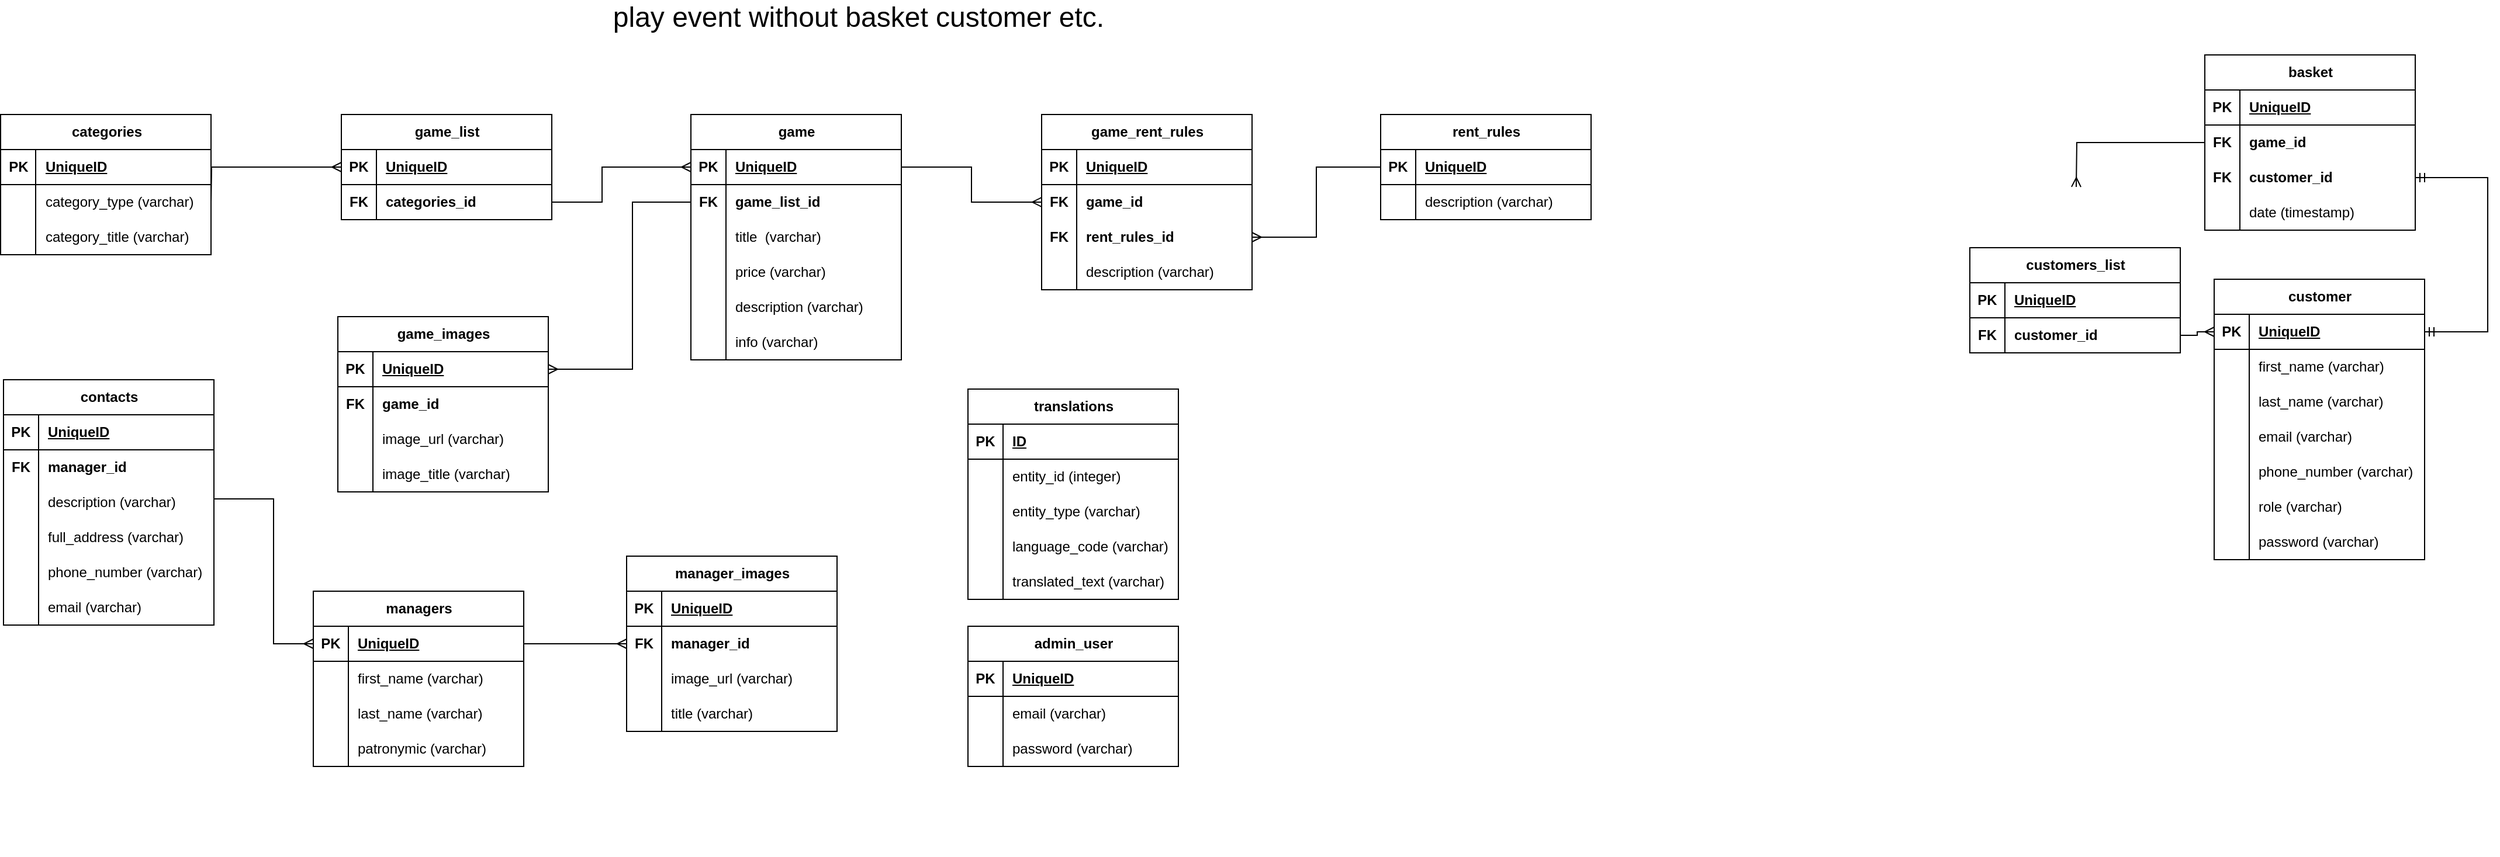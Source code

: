 <mxfile version="24.7.1" type="device">
  <diagram name="Страница — 1" id="xY2f_NA0rVkUcPtVhJDb">
    <mxGraphModel dx="1336" dy="756" grid="0" gridSize="10" guides="1" tooltips="1" connect="1" arrows="1" fold="1" page="1" pageScale="1" pageWidth="827" pageHeight="1169" math="0" shadow="0">
      <root>
        <mxCell id="0" />
        <mxCell id="1" parent="0" />
        <mxCell id="drXvlqTXnzt3K0fh44wS-1" value="categories" style="shape=table;startSize=30;container=1;collapsible=1;childLayout=tableLayout;fixedRows=1;rowLines=0;fontStyle=1;align=center;resizeLast=1;html=1;" parent="1" vertex="1">
          <mxGeometry x="98.5" y="134" width="180" height="120" as="geometry" />
        </mxCell>
        <mxCell id="drXvlqTXnzt3K0fh44wS-2" value="" style="shape=tableRow;horizontal=0;startSize=0;swimlaneHead=0;swimlaneBody=0;fillColor=none;collapsible=0;dropTarget=0;points=[[0,0.5],[1,0.5]];portConstraint=eastwest;top=0;left=0;right=0;bottom=1;" parent="drXvlqTXnzt3K0fh44wS-1" vertex="1">
          <mxGeometry y="30" width="180" height="30" as="geometry" />
        </mxCell>
        <mxCell id="drXvlqTXnzt3K0fh44wS-3" value="PK" style="shape=partialRectangle;connectable=0;fillColor=none;top=0;left=0;bottom=0;right=0;fontStyle=1;overflow=hidden;whiteSpace=wrap;html=1;" parent="drXvlqTXnzt3K0fh44wS-2" vertex="1">
          <mxGeometry width="30" height="30" as="geometry">
            <mxRectangle width="30" height="30" as="alternateBounds" />
          </mxGeometry>
        </mxCell>
        <mxCell id="drXvlqTXnzt3K0fh44wS-4" value="UniqueID" style="shape=partialRectangle;connectable=0;fillColor=none;top=0;left=0;bottom=0;right=0;align=left;spacingLeft=6;fontStyle=5;overflow=hidden;whiteSpace=wrap;html=1;" parent="drXvlqTXnzt3K0fh44wS-2" vertex="1">
          <mxGeometry x="30" width="150" height="30" as="geometry">
            <mxRectangle width="150" height="30" as="alternateBounds" />
          </mxGeometry>
        </mxCell>
        <mxCell id="drXvlqTXnzt3K0fh44wS-5" value="" style="shape=tableRow;horizontal=0;startSize=0;swimlaneHead=0;swimlaneBody=0;fillColor=none;collapsible=0;dropTarget=0;points=[[0,0.5],[1,0.5]];portConstraint=eastwest;top=0;left=0;right=0;bottom=0;" parent="drXvlqTXnzt3K0fh44wS-1" vertex="1">
          <mxGeometry y="60" width="180" height="30" as="geometry" />
        </mxCell>
        <mxCell id="drXvlqTXnzt3K0fh44wS-6" value="" style="shape=partialRectangle;connectable=0;fillColor=none;top=0;left=0;bottom=0;right=0;editable=1;overflow=hidden;whiteSpace=wrap;html=1;" parent="drXvlqTXnzt3K0fh44wS-5" vertex="1">
          <mxGeometry width="30" height="30" as="geometry">
            <mxRectangle width="30" height="30" as="alternateBounds" />
          </mxGeometry>
        </mxCell>
        <mxCell id="drXvlqTXnzt3K0fh44wS-7" value="category_type (varchar)" style="shape=partialRectangle;connectable=0;fillColor=none;top=0;left=0;bottom=0;right=0;align=left;spacingLeft=6;overflow=hidden;whiteSpace=wrap;html=1;" parent="drXvlqTXnzt3K0fh44wS-5" vertex="1">
          <mxGeometry x="30" width="150" height="30" as="geometry">
            <mxRectangle width="150" height="30" as="alternateBounds" />
          </mxGeometry>
        </mxCell>
        <mxCell id="drXvlqTXnzt3K0fh44wS-8" value="" style="shape=tableRow;horizontal=0;startSize=0;swimlaneHead=0;swimlaneBody=0;fillColor=none;collapsible=0;dropTarget=0;points=[[0,0.5],[1,0.5]];portConstraint=eastwest;top=0;left=0;right=0;bottom=0;" parent="drXvlqTXnzt3K0fh44wS-1" vertex="1">
          <mxGeometry y="90" width="180" height="30" as="geometry" />
        </mxCell>
        <mxCell id="drXvlqTXnzt3K0fh44wS-9" value="" style="shape=partialRectangle;connectable=0;fillColor=none;top=0;left=0;bottom=0;right=0;editable=1;overflow=hidden;whiteSpace=wrap;html=1;" parent="drXvlqTXnzt3K0fh44wS-8" vertex="1">
          <mxGeometry width="30" height="30" as="geometry">
            <mxRectangle width="30" height="30" as="alternateBounds" />
          </mxGeometry>
        </mxCell>
        <mxCell id="drXvlqTXnzt3K0fh44wS-10" value="category_title (varchar)" style="shape=partialRectangle;connectable=0;fillColor=none;top=0;left=0;bottom=0;right=0;align=left;spacingLeft=6;overflow=hidden;whiteSpace=wrap;html=1;" parent="drXvlqTXnzt3K0fh44wS-8" vertex="1">
          <mxGeometry x="30" width="150" height="30" as="geometry">
            <mxRectangle width="150" height="30" as="alternateBounds" />
          </mxGeometry>
        </mxCell>
        <mxCell id="drXvlqTXnzt3K0fh44wS-11" value="game_list" style="shape=table;startSize=30;container=1;collapsible=1;childLayout=tableLayout;fixedRows=1;rowLines=0;fontStyle=1;align=center;resizeLast=1;html=1;" parent="1" vertex="1">
          <mxGeometry x="390" y="134" width="180" height="90" as="geometry" />
        </mxCell>
        <mxCell id="drXvlqTXnzt3K0fh44wS-12" value="" style="shape=tableRow;horizontal=0;startSize=0;swimlaneHead=0;swimlaneBody=0;fillColor=none;collapsible=0;dropTarget=0;points=[[0,0.5],[1,0.5]];portConstraint=eastwest;top=0;left=0;right=0;bottom=1;" parent="drXvlqTXnzt3K0fh44wS-11" vertex="1">
          <mxGeometry y="30" width="180" height="30" as="geometry" />
        </mxCell>
        <mxCell id="drXvlqTXnzt3K0fh44wS-13" value="PK" style="shape=partialRectangle;connectable=0;fillColor=none;top=0;left=0;bottom=0;right=0;fontStyle=1;overflow=hidden;whiteSpace=wrap;html=1;" parent="drXvlqTXnzt3K0fh44wS-12" vertex="1">
          <mxGeometry width="30" height="30" as="geometry">
            <mxRectangle width="30" height="30" as="alternateBounds" />
          </mxGeometry>
        </mxCell>
        <mxCell id="drXvlqTXnzt3K0fh44wS-14" value="UniqueID" style="shape=partialRectangle;connectable=0;fillColor=none;top=0;left=0;bottom=0;right=0;align=left;spacingLeft=6;fontStyle=5;overflow=hidden;whiteSpace=wrap;html=1;" parent="drXvlqTXnzt3K0fh44wS-12" vertex="1">
          <mxGeometry x="30" width="150" height="30" as="geometry">
            <mxRectangle width="150" height="30" as="alternateBounds" />
          </mxGeometry>
        </mxCell>
        <mxCell id="drXvlqTXnzt3K0fh44wS-15" value="" style="shape=tableRow;horizontal=0;startSize=0;swimlaneHead=0;swimlaneBody=0;fillColor=none;collapsible=0;dropTarget=0;points=[[0,0.5],[1,0.5]];portConstraint=eastwest;top=0;left=0;right=0;bottom=0;fontStyle=0" parent="drXvlqTXnzt3K0fh44wS-11" vertex="1">
          <mxGeometry y="60" width="180" height="30" as="geometry" />
        </mxCell>
        <mxCell id="drXvlqTXnzt3K0fh44wS-16" value="&lt;b&gt;FK&lt;/b&gt;" style="shape=partialRectangle;connectable=0;fillColor=none;top=0;left=0;bottom=0;right=0;editable=1;overflow=hidden;whiteSpace=wrap;html=1;" parent="drXvlqTXnzt3K0fh44wS-15" vertex="1">
          <mxGeometry width="30" height="30" as="geometry">
            <mxRectangle width="30" height="30" as="alternateBounds" />
          </mxGeometry>
        </mxCell>
        <mxCell id="drXvlqTXnzt3K0fh44wS-17" value="&lt;b&gt;categories_id&lt;/b&gt;" style="shape=partialRectangle;connectable=0;fillColor=none;top=0;left=0;bottom=0;right=0;align=left;spacingLeft=6;overflow=hidden;whiteSpace=wrap;html=1;" parent="drXvlqTXnzt3K0fh44wS-15" vertex="1">
          <mxGeometry x="30" width="150" height="30" as="geometry">
            <mxRectangle width="150" height="30" as="alternateBounds" />
          </mxGeometry>
        </mxCell>
        <mxCell id="drXvlqTXnzt3K0fh44wS-21" value="game" style="shape=table;startSize=30;container=1;collapsible=1;childLayout=tableLayout;fixedRows=1;rowLines=0;fontStyle=1;align=center;resizeLast=1;html=1;" parent="1" vertex="1">
          <mxGeometry x="689" y="134" width="180" height="210" as="geometry" />
        </mxCell>
        <mxCell id="drXvlqTXnzt3K0fh44wS-22" value="" style="shape=tableRow;horizontal=0;startSize=0;swimlaneHead=0;swimlaneBody=0;fillColor=none;collapsible=0;dropTarget=0;points=[[0,0.5],[1,0.5]];portConstraint=eastwest;top=0;left=0;right=0;bottom=1;" parent="drXvlqTXnzt3K0fh44wS-21" vertex="1">
          <mxGeometry y="30" width="180" height="30" as="geometry" />
        </mxCell>
        <mxCell id="drXvlqTXnzt3K0fh44wS-23" value="PK" style="shape=partialRectangle;connectable=0;fillColor=none;top=0;left=0;bottom=0;right=0;fontStyle=1;overflow=hidden;whiteSpace=wrap;html=1;" parent="drXvlqTXnzt3K0fh44wS-22" vertex="1">
          <mxGeometry width="30" height="30" as="geometry">
            <mxRectangle width="30" height="30" as="alternateBounds" />
          </mxGeometry>
        </mxCell>
        <mxCell id="drXvlqTXnzt3K0fh44wS-24" value="UniqueID" style="shape=partialRectangle;connectable=0;fillColor=none;top=0;left=0;bottom=0;right=0;align=left;spacingLeft=6;fontStyle=5;overflow=hidden;whiteSpace=wrap;html=1;" parent="drXvlqTXnzt3K0fh44wS-22" vertex="1">
          <mxGeometry x="30" width="150" height="30" as="geometry">
            <mxRectangle width="150" height="30" as="alternateBounds" />
          </mxGeometry>
        </mxCell>
        <mxCell id="drXvlqTXnzt3K0fh44wS-25" value="" style="shape=tableRow;horizontal=0;startSize=0;swimlaneHead=0;swimlaneBody=0;fillColor=none;collapsible=0;dropTarget=0;points=[[0,0.5],[1,0.5]];portConstraint=eastwest;top=0;left=0;right=0;bottom=0;" parent="drXvlqTXnzt3K0fh44wS-21" vertex="1">
          <mxGeometry y="60" width="180" height="30" as="geometry" />
        </mxCell>
        <mxCell id="drXvlqTXnzt3K0fh44wS-26" value="&lt;b&gt;FK&lt;/b&gt;" style="shape=partialRectangle;connectable=0;fillColor=none;top=0;left=0;bottom=0;right=0;editable=1;overflow=hidden;whiteSpace=wrap;html=1;" parent="drXvlqTXnzt3K0fh44wS-25" vertex="1">
          <mxGeometry width="30" height="30" as="geometry">
            <mxRectangle width="30" height="30" as="alternateBounds" />
          </mxGeometry>
        </mxCell>
        <mxCell id="drXvlqTXnzt3K0fh44wS-27" value="&lt;b&gt;game_list_id&lt;/b&gt;" style="shape=partialRectangle;connectable=0;fillColor=none;top=0;left=0;bottom=0;right=0;align=left;spacingLeft=6;overflow=hidden;whiteSpace=wrap;html=1;" parent="drXvlqTXnzt3K0fh44wS-25" vertex="1">
          <mxGeometry x="30" width="150" height="30" as="geometry">
            <mxRectangle width="150" height="30" as="alternateBounds" />
          </mxGeometry>
        </mxCell>
        <mxCell id="drXvlqTXnzt3K0fh44wS-28" value="" style="shape=tableRow;horizontal=0;startSize=0;swimlaneHead=0;swimlaneBody=0;fillColor=none;collapsible=0;dropTarget=0;points=[[0,0.5],[1,0.5]];portConstraint=eastwest;top=0;left=0;right=0;bottom=0;" parent="drXvlqTXnzt3K0fh44wS-21" vertex="1">
          <mxGeometry y="90" width="180" height="30" as="geometry" />
        </mxCell>
        <mxCell id="drXvlqTXnzt3K0fh44wS-29" value="" style="shape=partialRectangle;connectable=0;fillColor=none;top=0;left=0;bottom=0;right=0;editable=1;overflow=hidden;whiteSpace=wrap;html=1;" parent="drXvlqTXnzt3K0fh44wS-28" vertex="1">
          <mxGeometry width="30" height="30" as="geometry">
            <mxRectangle width="30" height="30" as="alternateBounds" />
          </mxGeometry>
        </mxCell>
        <mxCell id="drXvlqTXnzt3K0fh44wS-30" value="title&amp;nbsp; (varchar)" style="shape=partialRectangle;connectable=0;fillColor=none;top=0;left=0;bottom=0;right=0;align=left;spacingLeft=6;overflow=hidden;whiteSpace=wrap;html=1;" parent="drXvlqTXnzt3K0fh44wS-28" vertex="1">
          <mxGeometry x="30" width="150" height="30" as="geometry">
            <mxRectangle width="150" height="30" as="alternateBounds" />
          </mxGeometry>
        </mxCell>
        <mxCell id="drXvlqTXnzt3K0fh44wS-31" value="" style="shape=tableRow;horizontal=0;startSize=0;swimlaneHead=0;swimlaneBody=0;fillColor=none;collapsible=0;dropTarget=0;points=[[0,0.5],[1,0.5]];portConstraint=eastwest;top=0;left=0;right=0;bottom=0;" parent="drXvlqTXnzt3K0fh44wS-21" vertex="1">
          <mxGeometry y="120" width="180" height="30" as="geometry" />
        </mxCell>
        <mxCell id="drXvlqTXnzt3K0fh44wS-32" value="" style="shape=partialRectangle;connectable=0;fillColor=none;top=0;left=0;bottom=0;right=0;editable=1;overflow=hidden;whiteSpace=wrap;html=1;" parent="drXvlqTXnzt3K0fh44wS-31" vertex="1">
          <mxGeometry width="30" height="30" as="geometry">
            <mxRectangle width="30" height="30" as="alternateBounds" />
          </mxGeometry>
        </mxCell>
        <mxCell id="drXvlqTXnzt3K0fh44wS-33" value="price (varchar)" style="shape=partialRectangle;connectable=0;fillColor=none;top=0;left=0;bottom=0;right=0;align=left;spacingLeft=6;overflow=hidden;whiteSpace=wrap;html=1;" parent="drXvlqTXnzt3K0fh44wS-31" vertex="1">
          <mxGeometry x="30" width="150" height="30" as="geometry">
            <mxRectangle width="150" height="30" as="alternateBounds" />
          </mxGeometry>
        </mxCell>
        <mxCell id="drXvlqTXnzt3K0fh44wS-34" value="" style="shape=tableRow;horizontal=0;startSize=0;swimlaneHead=0;swimlaneBody=0;fillColor=none;collapsible=0;dropTarget=0;points=[[0,0.5],[1,0.5]];portConstraint=eastwest;top=0;left=0;right=0;bottom=0;" parent="drXvlqTXnzt3K0fh44wS-21" vertex="1">
          <mxGeometry y="150" width="180" height="30" as="geometry" />
        </mxCell>
        <mxCell id="drXvlqTXnzt3K0fh44wS-35" value="" style="shape=partialRectangle;connectable=0;fillColor=none;top=0;left=0;bottom=0;right=0;editable=1;overflow=hidden;whiteSpace=wrap;html=1;" parent="drXvlqTXnzt3K0fh44wS-34" vertex="1">
          <mxGeometry width="30" height="30" as="geometry">
            <mxRectangle width="30" height="30" as="alternateBounds" />
          </mxGeometry>
        </mxCell>
        <mxCell id="drXvlqTXnzt3K0fh44wS-36" value="description (varchar)" style="shape=partialRectangle;connectable=0;fillColor=none;top=0;left=0;bottom=0;right=0;align=left;spacingLeft=6;overflow=hidden;whiteSpace=wrap;html=1;" parent="drXvlqTXnzt3K0fh44wS-34" vertex="1">
          <mxGeometry x="30" width="150" height="30" as="geometry">
            <mxRectangle width="150" height="30" as="alternateBounds" />
          </mxGeometry>
        </mxCell>
        <mxCell id="drXvlqTXnzt3K0fh44wS-37" value="" style="shape=tableRow;horizontal=0;startSize=0;swimlaneHead=0;swimlaneBody=0;fillColor=none;collapsible=0;dropTarget=0;points=[[0,0.5],[1,0.5]];portConstraint=eastwest;top=0;left=0;right=0;bottom=0;" parent="drXvlqTXnzt3K0fh44wS-21" vertex="1">
          <mxGeometry y="180" width="180" height="30" as="geometry" />
        </mxCell>
        <mxCell id="drXvlqTXnzt3K0fh44wS-38" value="" style="shape=partialRectangle;connectable=0;fillColor=none;top=0;left=0;bottom=0;right=0;editable=1;overflow=hidden;whiteSpace=wrap;html=1;" parent="drXvlqTXnzt3K0fh44wS-37" vertex="1">
          <mxGeometry width="30" height="30" as="geometry">
            <mxRectangle width="30" height="30" as="alternateBounds" />
          </mxGeometry>
        </mxCell>
        <mxCell id="drXvlqTXnzt3K0fh44wS-39" value="info (varchar)" style="shape=partialRectangle;connectable=0;fillColor=none;top=0;left=0;bottom=0;right=0;align=left;spacingLeft=6;overflow=hidden;whiteSpace=wrap;html=1;" parent="drXvlqTXnzt3K0fh44wS-37" vertex="1">
          <mxGeometry x="30" width="150" height="30" as="geometry">
            <mxRectangle width="150" height="30" as="alternateBounds" />
          </mxGeometry>
        </mxCell>
        <mxCell id="drXvlqTXnzt3K0fh44wS-40" value="" style="edgeStyle=orthogonalEdgeStyle;fontSize=12;html=1;endArrow=ERmany;rounded=0;entryX=0;entryY=0.5;entryDx=0;entryDy=0;exitX=1;exitY=0.5;exitDx=0;exitDy=0;" parent="1" target="drXvlqTXnzt3K0fh44wS-12" edge="1">
          <mxGeometry width="100" height="100" relative="1" as="geometry">
            <mxPoint x="278.5" y="209" as="sourcePoint" />
            <mxPoint x="349" y="308" as="targetPoint" />
          </mxGeometry>
        </mxCell>
        <mxCell id="drXvlqTXnzt3K0fh44wS-41" value="game_images" style="shape=table;startSize=30;container=1;collapsible=1;childLayout=tableLayout;fixedRows=1;rowLines=0;fontStyle=1;align=center;resizeLast=1;html=1;" parent="1" vertex="1">
          <mxGeometry x="387" y="307" width="180" height="150" as="geometry" />
        </mxCell>
        <mxCell id="drXvlqTXnzt3K0fh44wS-42" value="" style="shape=tableRow;horizontal=0;startSize=0;swimlaneHead=0;swimlaneBody=0;fillColor=none;collapsible=0;dropTarget=0;points=[[0,0.5],[1,0.5]];portConstraint=eastwest;top=0;left=0;right=0;bottom=1;" parent="drXvlqTXnzt3K0fh44wS-41" vertex="1">
          <mxGeometry y="30" width="180" height="30" as="geometry" />
        </mxCell>
        <mxCell id="drXvlqTXnzt3K0fh44wS-43" value="PK" style="shape=partialRectangle;connectable=0;fillColor=none;top=0;left=0;bottom=0;right=0;fontStyle=1;overflow=hidden;whiteSpace=wrap;html=1;" parent="drXvlqTXnzt3K0fh44wS-42" vertex="1">
          <mxGeometry width="30" height="30" as="geometry">
            <mxRectangle width="30" height="30" as="alternateBounds" />
          </mxGeometry>
        </mxCell>
        <mxCell id="drXvlqTXnzt3K0fh44wS-44" value="UniqueID" style="shape=partialRectangle;connectable=0;fillColor=none;top=0;left=0;bottom=0;right=0;align=left;spacingLeft=6;fontStyle=5;overflow=hidden;whiteSpace=wrap;html=1;" parent="drXvlqTXnzt3K0fh44wS-42" vertex="1">
          <mxGeometry x="30" width="150" height="30" as="geometry">
            <mxRectangle width="150" height="30" as="alternateBounds" />
          </mxGeometry>
        </mxCell>
        <mxCell id="drXvlqTXnzt3K0fh44wS-45" value="" style="shape=tableRow;horizontal=0;startSize=0;swimlaneHead=0;swimlaneBody=0;fillColor=none;collapsible=0;dropTarget=0;points=[[0,0.5],[1,0.5]];portConstraint=eastwest;top=0;left=0;right=0;bottom=0;" parent="drXvlqTXnzt3K0fh44wS-41" vertex="1">
          <mxGeometry y="60" width="180" height="30" as="geometry" />
        </mxCell>
        <mxCell id="drXvlqTXnzt3K0fh44wS-46" value="&lt;b&gt;FK&lt;/b&gt;" style="shape=partialRectangle;connectable=0;fillColor=none;top=0;left=0;bottom=0;right=0;editable=1;overflow=hidden;whiteSpace=wrap;html=1;" parent="drXvlqTXnzt3K0fh44wS-45" vertex="1">
          <mxGeometry width="30" height="30" as="geometry">
            <mxRectangle width="30" height="30" as="alternateBounds" />
          </mxGeometry>
        </mxCell>
        <mxCell id="drXvlqTXnzt3K0fh44wS-47" value="&lt;b&gt;game_id&lt;/b&gt;" style="shape=partialRectangle;connectable=0;fillColor=none;top=0;left=0;bottom=0;right=0;align=left;spacingLeft=6;overflow=hidden;whiteSpace=wrap;html=1;" parent="drXvlqTXnzt3K0fh44wS-45" vertex="1">
          <mxGeometry x="30" width="150" height="30" as="geometry">
            <mxRectangle width="150" height="30" as="alternateBounds" />
          </mxGeometry>
        </mxCell>
        <mxCell id="drXvlqTXnzt3K0fh44wS-48" value="" style="shape=tableRow;horizontal=0;startSize=0;swimlaneHead=0;swimlaneBody=0;fillColor=none;collapsible=0;dropTarget=0;points=[[0,0.5],[1,0.5]];portConstraint=eastwest;top=0;left=0;right=0;bottom=0;" parent="drXvlqTXnzt3K0fh44wS-41" vertex="1">
          <mxGeometry y="90" width="180" height="30" as="geometry" />
        </mxCell>
        <mxCell id="drXvlqTXnzt3K0fh44wS-49" value="" style="shape=partialRectangle;connectable=0;fillColor=none;top=0;left=0;bottom=0;right=0;editable=1;overflow=hidden;whiteSpace=wrap;html=1;" parent="drXvlqTXnzt3K0fh44wS-48" vertex="1">
          <mxGeometry width="30" height="30" as="geometry">
            <mxRectangle width="30" height="30" as="alternateBounds" />
          </mxGeometry>
        </mxCell>
        <mxCell id="drXvlqTXnzt3K0fh44wS-50" value="image_url (varchar)" style="shape=partialRectangle;connectable=0;fillColor=none;top=0;left=0;bottom=0;right=0;align=left;spacingLeft=6;overflow=hidden;whiteSpace=wrap;html=1;" parent="drXvlqTXnzt3K0fh44wS-48" vertex="1">
          <mxGeometry x="30" width="150" height="30" as="geometry">
            <mxRectangle width="150" height="30" as="alternateBounds" />
          </mxGeometry>
        </mxCell>
        <mxCell id="drXvlqTXnzt3K0fh44wS-51" value="" style="shape=tableRow;horizontal=0;startSize=0;swimlaneHead=0;swimlaneBody=0;fillColor=none;collapsible=0;dropTarget=0;points=[[0,0.5],[1,0.5]];portConstraint=eastwest;top=0;left=0;right=0;bottom=0;" parent="drXvlqTXnzt3K0fh44wS-41" vertex="1">
          <mxGeometry y="120" width="180" height="30" as="geometry" />
        </mxCell>
        <mxCell id="drXvlqTXnzt3K0fh44wS-52" value="" style="shape=partialRectangle;connectable=0;fillColor=none;top=0;left=0;bottom=0;right=0;editable=1;overflow=hidden;whiteSpace=wrap;html=1;" parent="drXvlqTXnzt3K0fh44wS-51" vertex="1">
          <mxGeometry width="30" height="30" as="geometry">
            <mxRectangle width="30" height="30" as="alternateBounds" />
          </mxGeometry>
        </mxCell>
        <mxCell id="drXvlqTXnzt3K0fh44wS-53" value="image_title (varchar)" style="shape=partialRectangle;connectable=0;fillColor=none;top=0;left=0;bottom=0;right=0;align=left;spacingLeft=6;overflow=hidden;whiteSpace=wrap;html=1;" parent="drXvlqTXnzt3K0fh44wS-51" vertex="1">
          <mxGeometry x="30" width="150" height="30" as="geometry">
            <mxRectangle width="150" height="30" as="alternateBounds" />
          </mxGeometry>
        </mxCell>
        <mxCell id="drXvlqTXnzt3K0fh44wS-54" value="" style="edgeStyle=orthogonalEdgeStyle;fontSize=12;html=1;endArrow=ERmany;rounded=0;entryX=1;entryY=0.5;entryDx=0;entryDy=0;exitX=0;exitY=0.5;exitDx=0;exitDy=0;" parent="1" target="drXvlqTXnzt3K0fh44wS-42" edge="1">
          <mxGeometry width="100" height="100" relative="1" as="geometry">
            <mxPoint x="689" y="209" as="sourcePoint" />
            <mxPoint x="713" y="383" as="targetPoint" />
            <Array as="points">
              <mxPoint x="639" y="209" />
              <mxPoint x="639" y="352" />
            </Array>
          </mxGeometry>
        </mxCell>
        <mxCell id="drXvlqTXnzt3K0fh44wS-55" value="" style="edgeStyle=orthogonalEdgeStyle;fontSize=12;html=1;endArrow=ERmany;rounded=0;entryX=0;entryY=0.5;entryDx=0;entryDy=0;" parent="1" target="drXvlqTXnzt3K0fh44wS-22" edge="1">
          <mxGeometry width="100" height="100" relative="1" as="geometry">
            <mxPoint x="570" y="209" as="sourcePoint" />
            <mxPoint x="700" y="419" as="targetPoint" />
            <Array as="points">
              <mxPoint x="613" y="209" />
              <mxPoint x="613" y="179" />
            </Array>
          </mxGeometry>
        </mxCell>
        <mxCell id="drXvlqTXnzt3K0fh44wS-56" value="basket" style="shape=table;startSize=30;container=1;collapsible=1;childLayout=tableLayout;fixedRows=1;rowLines=0;fontStyle=1;align=center;resizeLast=1;html=1;" parent="1" vertex="1">
          <mxGeometry x="1984" y="83" width="180" height="150" as="geometry" />
        </mxCell>
        <mxCell id="drXvlqTXnzt3K0fh44wS-57" value="" style="shape=tableRow;horizontal=0;startSize=0;swimlaneHead=0;swimlaneBody=0;fillColor=none;collapsible=0;dropTarget=0;points=[[0,0.5],[1,0.5]];portConstraint=eastwest;top=0;left=0;right=0;bottom=1;" parent="drXvlqTXnzt3K0fh44wS-56" vertex="1">
          <mxGeometry y="30" width="180" height="30" as="geometry" />
        </mxCell>
        <mxCell id="drXvlqTXnzt3K0fh44wS-58" value="PK" style="shape=partialRectangle;connectable=0;fillColor=none;top=0;left=0;bottom=0;right=0;fontStyle=1;overflow=hidden;whiteSpace=wrap;html=1;" parent="drXvlqTXnzt3K0fh44wS-57" vertex="1">
          <mxGeometry width="30" height="30" as="geometry">
            <mxRectangle width="30" height="30" as="alternateBounds" />
          </mxGeometry>
        </mxCell>
        <mxCell id="drXvlqTXnzt3K0fh44wS-59" value="UniqueID" style="shape=partialRectangle;connectable=0;fillColor=none;top=0;left=0;bottom=0;right=0;align=left;spacingLeft=6;fontStyle=5;overflow=hidden;whiteSpace=wrap;html=1;" parent="drXvlqTXnzt3K0fh44wS-57" vertex="1">
          <mxGeometry x="30" width="150" height="30" as="geometry">
            <mxRectangle width="150" height="30" as="alternateBounds" />
          </mxGeometry>
        </mxCell>
        <mxCell id="drXvlqTXnzt3K0fh44wS-60" value="" style="shape=tableRow;horizontal=0;startSize=0;swimlaneHead=0;swimlaneBody=0;fillColor=none;collapsible=0;dropTarget=0;points=[[0,0.5],[1,0.5]];portConstraint=eastwest;top=0;left=0;right=0;bottom=0;" parent="drXvlqTXnzt3K0fh44wS-56" vertex="1">
          <mxGeometry y="60" width="180" height="30" as="geometry" />
        </mxCell>
        <mxCell id="drXvlqTXnzt3K0fh44wS-61" value="&lt;b&gt;FK&lt;/b&gt;" style="shape=partialRectangle;connectable=0;fillColor=none;top=0;left=0;bottom=0;right=0;editable=1;overflow=hidden;whiteSpace=wrap;html=1;" parent="drXvlqTXnzt3K0fh44wS-60" vertex="1">
          <mxGeometry width="30" height="30" as="geometry">
            <mxRectangle width="30" height="30" as="alternateBounds" />
          </mxGeometry>
        </mxCell>
        <mxCell id="drXvlqTXnzt3K0fh44wS-62" value="&lt;b&gt;game_id&lt;/b&gt;" style="shape=partialRectangle;connectable=0;fillColor=none;top=0;left=0;bottom=0;right=0;align=left;spacingLeft=6;overflow=hidden;whiteSpace=wrap;html=1;" parent="drXvlqTXnzt3K0fh44wS-60" vertex="1">
          <mxGeometry x="30" width="150" height="30" as="geometry">
            <mxRectangle width="150" height="30" as="alternateBounds" />
          </mxGeometry>
        </mxCell>
        <mxCell id="drXvlqTXnzt3K0fh44wS-63" value="" style="shape=tableRow;horizontal=0;startSize=0;swimlaneHead=0;swimlaneBody=0;fillColor=none;collapsible=0;dropTarget=0;points=[[0,0.5],[1,0.5]];portConstraint=eastwest;top=0;left=0;right=0;bottom=0;" parent="drXvlqTXnzt3K0fh44wS-56" vertex="1">
          <mxGeometry y="90" width="180" height="30" as="geometry" />
        </mxCell>
        <mxCell id="drXvlqTXnzt3K0fh44wS-64" value="&lt;b&gt;FK&lt;/b&gt;" style="shape=partialRectangle;connectable=0;fillColor=none;top=0;left=0;bottom=0;right=0;editable=1;overflow=hidden;whiteSpace=wrap;html=1;" parent="drXvlqTXnzt3K0fh44wS-63" vertex="1">
          <mxGeometry width="30" height="30" as="geometry">
            <mxRectangle width="30" height="30" as="alternateBounds" />
          </mxGeometry>
        </mxCell>
        <mxCell id="drXvlqTXnzt3K0fh44wS-65" value="&lt;b&gt;customer_id&lt;/b&gt;" style="shape=partialRectangle;connectable=0;fillColor=none;top=0;left=0;bottom=0;right=0;align=left;spacingLeft=6;overflow=hidden;whiteSpace=wrap;html=1;" parent="drXvlqTXnzt3K0fh44wS-63" vertex="1">
          <mxGeometry x="30" width="150" height="30" as="geometry">
            <mxRectangle width="150" height="30" as="alternateBounds" />
          </mxGeometry>
        </mxCell>
        <mxCell id="drXvlqTXnzt3K0fh44wS-66" value="" style="shape=tableRow;horizontal=0;startSize=0;swimlaneHead=0;swimlaneBody=0;fillColor=none;collapsible=0;dropTarget=0;points=[[0,0.5],[1,0.5]];portConstraint=eastwest;top=0;left=0;right=0;bottom=0;" parent="drXvlqTXnzt3K0fh44wS-56" vertex="1">
          <mxGeometry y="120" width="180" height="30" as="geometry" />
        </mxCell>
        <mxCell id="drXvlqTXnzt3K0fh44wS-67" value="" style="shape=partialRectangle;connectable=0;fillColor=none;top=0;left=0;bottom=0;right=0;editable=1;overflow=hidden;whiteSpace=wrap;html=1;" parent="drXvlqTXnzt3K0fh44wS-66" vertex="1">
          <mxGeometry width="30" height="30" as="geometry">
            <mxRectangle width="30" height="30" as="alternateBounds" />
          </mxGeometry>
        </mxCell>
        <mxCell id="drXvlqTXnzt3K0fh44wS-68" value="date (timestamp)" style="shape=partialRectangle;connectable=0;fillColor=none;top=0;left=0;bottom=0;right=0;align=left;spacingLeft=6;overflow=hidden;whiteSpace=wrap;html=1;" parent="drXvlqTXnzt3K0fh44wS-66" vertex="1">
          <mxGeometry x="30" width="150" height="30" as="geometry">
            <mxRectangle width="150" height="30" as="alternateBounds" />
          </mxGeometry>
        </mxCell>
        <mxCell id="drXvlqTXnzt3K0fh44wS-70" value="" style="edgeStyle=orthogonalEdgeStyle;fontSize=12;html=1;endArrow=ERmany;rounded=0;exitX=0;exitY=0.5;exitDx=0;exitDy=0;" parent="1" source="drXvlqTXnzt3K0fh44wS-60" edge="1">
          <mxGeometry width="100" height="100" relative="1" as="geometry">
            <mxPoint x="1285" y="473" as="sourcePoint" />
            <mxPoint x="1874" y="196" as="targetPoint" />
          </mxGeometry>
        </mxCell>
        <mxCell id="drXvlqTXnzt3K0fh44wS-71" value="customer" style="shape=table;startSize=30;container=1;collapsible=1;childLayout=tableLayout;fixedRows=1;rowLines=0;fontStyle=1;align=center;resizeLast=1;html=1;" parent="1" vertex="1">
          <mxGeometry x="1992" y="275" width="180" height="240" as="geometry" />
        </mxCell>
        <mxCell id="drXvlqTXnzt3K0fh44wS-72" value="" style="shape=tableRow;horizontal=0;startSize=0;swimlaneHead=0;swimlaneBody=0;fillColor=none;collapsible=0;dropTarget=0;points=[[0,0.5],[1,0.5]];portConstraint=eastwest;top=0;left=0;right=0;bottom=1;" parent="drXvlqTXnzt3K0fh44wS-71" vertex="1">
          <mxGeometry y="30" width="180" height="30" as="geometry" />
        </mxCell>
        <mxCell id="drXvlqTXnzt3K0fh44wS-73" value="PK" style="shape=partialRectangle;connectable=0;fillColor=none;top=0;left=0;bottom=0;right=0;fontStyle=1;overflow=hidden;whiteSpace=wrap;html=1;" parent="drXvlqTXnzt3K0fh44wS-72" vertex="1">
          <mxGeometry width="30" height="30" as="geometry">
            <mxRectangle width="30" height="30" as="alternateBounds" />
          </mxGeometry>
        </mxCell>
        <mxCell id="drXvlqTXnzt3K0fh44wS-74" value="UniqueID" style="shape=partialRectangle;connectable=0;fillColor=none;top=0;left=0;bottom=0;right=0;align=left;spacingLeft=6;fontStyle=5;overflow=hidden;whiteSpace=wrap;html=1;" parent="drXvlqTXnzt3K0fh44wS-72" vertex="1">
          <mxGeometry x="30" width="150" height="30" as="geometry">
            <mxRectangle width="150" height="30" as="alternateBounds" />
          </mxGeometry>
        </mxCell>
        <mxCell id="drXvlqTXnzt3K0fh44wS-75" value="" style="shape=tableRow;horizontal=0;startSize=0;swimlaneHead=0;swimlaneBody=0;fillColor=none;collapsible=0;dropTarget=0;points=[[0,0.5],[1,0.5]];portConstraint=eastwest;top=0;left=0;right=0;bottom=0;" parent="drXvlqTXnzt3K0fh44wS-71" vertex="1">
          <mxGeometry y="60" width="180" height="30" as="geometry" />
        </mxCell>
        <mxCell id="drXvlqTXnzt3K0fh44wS-76" value="" style="shape=partialRectangle;connectable=0;fillColor=none;top=0;left=0;bottom=0;right=0;editable=1;overflow=hidden;whiteSpace=wrap;html=1;" parent="drXvlqTXnzt3K0fh44wS-75" vertex="1">
          <mxGeometry width="30" height="30" as="geometry">
            <mxRectangle width="30" height="30" as="alternateBounds" />
          </mxGeometry>
        </mxCell>
        <mxCell id="drXvlqTXnzt3K0fh44wS-77" value="first_name (varchar)" style="shape=partialRectangle;connectable=0;fillColor=none;top=0;left=0;bottom=0;right=0;align=left;spacingLeft=6;overflow=hidden;whiteSpace=wrap;html=1;" parent="drXvlqTXnzt3K0fh44wS-75" vertex="1">
          <mxGeometry x="30" width="150" height="30" as="geometry">
            <mxRectangle width="150" height="30" as="alternateBounds" />
          </mxGeometry>
        </mxCell>
        <mxCell id="drXvlqTXnzt3K0fh44wS-78" value="" style="shape=tableRow;horizontal=0;startSize=0;swimlaneHead=0;swimlaneBody=0;fillColor=none;collapsible=0;dropTarget=0;points=[[0,0.5],[1,0.5]];portConstraint=eastwest;top=0;left=0;right=0;bottom=0;" parent="drXvlqTXnzt3K0fh44wS-71" vertex="1">
          <mxGeometry y="90" width="180" height="30" as="geometry" />
        </mxCell>
        <mxCell id="drXvlqTXnzt3K0fh44wS-79" value="" style="shape=partialRectangle;connectable=0;fillColor=none;top=0;left=0;bottom=0;right=0;editable=1;overflow=hidden;whiteSpace=wrap;html=1;" parent="drXvlqTXnzt3K0fh44wS-78" vertex="1">
          <mxGeometry width="30" height="30" as="geometry">
            <mxRectangle width="30" height="30" as="alternateBounds" />
          </mxGeometry>
        </mxCell>
        <mxCell id="drXvlqTXnzt3K0fh44wS-80" value="last_name (varchar)" style="shape=partialRectangle;connectable=0;fillColor=none;top=0;left=0;bottom=0;right=0;align=left;spacingLeft=6;overflow=hidden;whiteSpace=wrap;html=1;" parent="drXvlqTXnzt3K0fh44wS-78" vertex="1">
          <mxGeometry x="30" width="150" height="30" as="geometry">
            <mxRectangle width="150" height="30" as="alternateBounds" />
          </mxGeometry>
        </mxCell>
        <mxCell id="drXvlqTXnzt3K0fh44wS-81" value="" style="shape=tableRow;horizontal=0;startSize=0;swimlaneHead=0;swimlaneBody=0;fillColor=none;collapsible=0;dropTarget=0;points=[[0,0.5],[1,0.5]];portConstraint=eastwest;top=0;left=0;right=0;bottom=0;" parent="drXvlqTXnzt3K0fh44wS-71" vertex="1">
          <mxGeometry y="120" width="180" height="30" as="geometry" />
        </mxCell>
        <mxCell id="drXvlqTXnzt3K0fh44wS-82" value="" style="shape=partialRectangle;connectable=0;fillColor=none;top=0;left=0;bottom=0;right=0;editable=1;overflow=hidden;whiteSpace=wrap;html=1;" parent="drXvlqTXnzt3K0fh44wS-81" vertex="1">
          <mxGeometry width="30" height="30" as="geometry">
            <mxRectangle width="30" height="30" as="alternateBounds" />
          </mxGeometry>
        </mxCell>
        <mxCell id="drXvlqTXnzt3K0fh44wS-83" value="email (varchar)" style="shape=partialRectangle;connectable=0;fillColor=none;top=0;left=0;bottom=0;right=0;align=left;spacingLeft=6;overflow=hidden;whiteSpace=wrap;html=1;" parent="drXvlqTXnzt3K0fh44wS-81" vertex="1">
          <mxGeometry x="30" width="150" height="30" as="geometry">
            <mxRectangle width="150" height="30" as="alternateBounds" />
          </mxGeometry>
        </mxCell>
        <mxCell id="drXvlqTXnzt3K0fh44wS-84" value="" style="shape=tableRow;horizontal=0;startSize=0;swimlaneHead=0;swimlaneBody=0;fillColor=none;collapsible=0;dropTarget=0;points=[[0,0.5],[1,0.5]];portConstraint=eastwest;top=0;left=0;right=0;bottom=0;" parent="drXvlqTXnzt3K0fh44wS-71" vertex="1">
          <mxGeometry y="150" width="180" height="30" as="geometry" />
        </mxCell>
        <mxCell id="drXvlqTXnzt3K0fh44wS-85" value="" style="shape=partialRectangle;connectable=0;fillColor=none;top=0;left=0;bottom=0;right=0;editable=1;overflow=hidden;whiteSpace=wrap;html=1;" parent="drXvlqTXnzt3K0fh44wS-84" vertex="1">
          <mxGeometry width="30" height="30" as="geometry">
            <mxRectangle width="30" height="30" as="alternateBounds" />
          </mxGeometry>
        </mxCell>
        <mxCell id="drXvlqTXnzt3K0fh44wS-86" value="phone_number (varchar)" style="shape=partialRectangle;connectable=0;fillColor=none;top=0;left=0;bottom=0;right=0;align=left;spacingLeft=6;overflow=hidden;whiteSpace=wrap;html=1;" parent="drXvlqTXnzt3K0fh44wS-84" vertex="1">
          <mxGeometry x="30" width="150" height="30" as="geometry">
            <mxRectangle width="150" height="30" as="alternateBounds" />
          </mxGeometry>
        </mxCell>
        <mxCell id="drXvlqTXnzt3K0fh44wS-87" value="" style="shape=tableRow;horizontal=0;startSize=0;swimlaneHead=0;swimlaneBody=0;fillColor=none;collapsible=0;dropTarget=0;points=[[0,0.5],[1,0.5]];portConstraint=eastwest;top=0;left=0;right=0;bottom=0;" parent="drXvlqTXnzt3K0fh44wS-71" vertex="1">
          <mxGeometry y="180" width="180" height="30" as="geometry" />
        </mxCell>
        <mxCell id="drXvlqTXnzt3K0fh44wS-88" value="" style="shape=partialRectangle;connectable=0;fillColor=none;top=0;left=0;bottom=0;right=0;editable=1;overflow=hidden;whiteSpace=wrap;html=1;" parent="drXvlqTXnzt3K0fh44wS-87" vertex="1">
          <mxGeometry width="30" height="30" as="geometry">
            <mxRectangle width="30" height="30" as="alternateBounds" />
          </mxGeometry>
        </mxCell>
        <mxCell id="drXvlqTXnzt3K0fh44wS-89" value="role (varchar)" style="shape=partialRectangle;connectable=0;fillColor=none;top=0;left=0;bottom=0;right=0;align=left;spacingLeft=6;overflow=hidden;whiteSpace=wrap;html=1;" parent="drXvlqTXnzt3K0fh44wS-87" vertex="1">
          <mxGeometry x="30" width="150" height="30" as="geometry">
            <mxRectangle width="150" height="30" as="alternateBounds" />
          </mxGeometry>
        </mxCell>
        <mxCell id="drXvlqTXnzt3K0fh44wS-90" value="" style="shape=tableRow;horizontal=0;startSize=0;swimlaneHead=0;swimlaneBody=0;fillColor=none;collapsible=0;dropTarget=0;points=[[0,0.5],[1,0.5]];portConstraint=eastwest;top=0;left=0;right=0;bottom=0;" parent="drXvlqTXnzt3K0fh44wS-71" vertex="1">
          <mxGeometry y="210" width="180" height="30" as="geometry" />
        </mxCell>
        <mxCell id="drXvlqTXnzt3K0fh44wS-91" value="" style="shape=partialRectangle;connectable=0;fillColor=none;top=0;left=0;bottom=0;right=0;editable=1;overflow=hidden;whiteSpace=wrap;html=1;" parent="drXvlqTXnzt3K0fh44wS-90" vertex="1">
          <mxGeometry width="30" height="30" as="geometry">
            <mxRectangle width="30" height="30" as="alternateBounds" />
          </mxGeometry>
        </mxCell>
        <mxCell id="drXvlqTXnzt3K0fh44wS-92" value="password (varchar)" style="shape=partialRectangle;connectable=0;fillColor=none;top=0;left=0;bottom=0;right=0;align=left;spacingLeft=6;overflow=hidden;whiteSpace=wrap;html=1;" parent="drXvlqTXnzt3K0fh44wS-90" vertex="1">
          <mxGeometry x="30" width="150" height="30" as="geometry">
            <mxRectangle width="150" height="30" as="alternateBounds" />
          </mxGeometry>
        </mxCell>
        <mxCell id="drXvlqTXnzt3K0fh44wS-93" value="customers_list" style="shape=table;startSize=30;container=1;collapsible=1;childLayout=tableLayout;fixedRows=1;rowLines=0;fontStyle=1;align=center;resizeLast=1;html=1;" parent="1" vertex="1">
          <mxGeometry x="1783" y="248" width="180" height="90" as="geometry" />
        </mxCell>
        <mxCell id="drXvlqTXnzt3K0fh44wS-94" value="" style="shape=tableRow;horizontal=0;startSize=0;swimlaneHead=0;swimlaneBody=0;fillColor=none;collapsible=0;dropTarget=0;points=[[0,0.5],[1,0.5]];portConstraint=eastwest;top=0;left=0;right=0;bottom=1;" parent="drXvlqTXnzt3K0fh44wS-93" vertex="1">
          <mxGeometry y="30" width="180" height="30" as="geometry" />
        </mxCell>
        <mxCell id="drXvlqTXnzt3K0fh44wS-95" value="PK" style="shape=partialRectangle;connectable=0;fillColor=none;top=0;left=0;bottom=0;right=0;fontStyle=1;overflow=hidden;whiteSpace=wrap;html=1;" parent="drXvlqTXnzt3K0fh44wS-94" vertex="1">
          <mxGeometry width="30" height="30" as="geometry">
            <mxRectangle width="30" height="30" as="alternateBounds" />
          </mxGeometry>
        </mxCell>
        <mxCell id="drXvlqTXnzt3K0fh44wS-96" value="UniqueID" style="shape=partialRectangle;connectable=0;fillColor=none;top=0;left=0;bottom=0;right=0;align=left;spacingLeft=6;fontStyle=5;overflow=hidden;whiteSpace=wrap;html=1;" parent="drXvlqTXnzt3K0fh44wS-94" vertex="1">
          <mxGeometry x="30" width="150" height="30" as="geometry">
            <mxRectangle width="150" height="30" as="alternateBounds" />
          </mxGeometry>
        </mxCell>
        <mxCell id="drXvlqTXnzt3K0fh44wS-97" value="" style="shape=tableRow;horizontal=0;startSize=0;swimlaneHead=0;swimlaneBody=0;fillColor=none;collapsible=0;dropTarget=0;points=[[0,0.5],[1,0.5]];portConstraint=eastwest;top=0;left=0;right=0;bottom=0;" parent="drXvlqTXnzt3K0fh44wS-93" vertex="1">
          <mxGeometry y="60" width="180" height="30" as="geometry" />
        </mxCell>
        <mxCell id="drXvlqTXnzt3K0fh44wS-98" value="&lt;b&gt;FK&lt;/b&gt;" style="shape=partialRectangle;connectable=0;fillColor=none;top=0;left=0;bottom=0;right=0;editable=1;overflow=hidden;whiteSpace=wrap;html=1;" parent="drXvlqTXnzt3K0fh44wS-97" vertex="1">
          <mxGeometry width="30" height="30" as="geometry">
            <mxRectangle width="30" height="30" as="alternateBounds" />
          </mxGeometry>
        </mxCell>
        <mxCell id="drXvlqTXnzt3K0fh44wS-99" value="&lt;b&gt;customer_id&lt;/b&gt;" style="shape=partialRectangle;connectable=0;fillColor=none;top=0;left=0;bottom=0;right=0;align=left;spacingLeft=6;overflow=hidden;whiteSpace=wrap;html=1;" parent="drXvlqTXnzt3K0fh44wS-97" vertex="1">
          <mxGeometry x="30" width="150" height="30" as="geometry">
            <mxRectangle width="150" height="30" as="alternateBounds" />
          </mxGeometry>
        </mxCell>
        <mxCell id="drXvlqTXnzt3K0fh44wS-100" value="" style="edgeStyle=orthogonalEdgeStyle;fontSize=12;html=1;endArrow=ERmany;rounded=0;entryX=0;entryY=0.5;entryDx=0;entryDy=0;exitX=1;exitY=0.5;exitDx=0;exitDy=0;" parent="1" source="drXvlqTXnzt3K0fh44wS-97" target="drXvlqTXnzt3K0fh44wS-72" edge="1">
          <mxGeometry width="100" height="100" relative="1" as="geometry">
            <mxPoint x="1249" y="675" as="sourcePoint" />
            <mxPoint x="1349" y="575" as="targetPoint" />
          </mxGeometry>
        </mxCell>
        <mxCell id="drXvlqTXnzt3K0fh44wS-101" value="" style="edgeStyle=orthogonalEdgeStyle;fontSize=12;html=1;endArrow=ERmandOne;startArrow=ERmandOne;rounded=0;exitX=1;exitY=0.5;exitDx=0;exitDy=0;entryX=1;entryY=0.5;entryDx=0;entryDy=0;" parent="1" source="drXvlqTXnzt3K0fh44wS-72" target="drXvlqTXnzt3K0fh44wS-63" edge="1">
          <mxGeometry width="100" height="100" relative="1" as="geometry">
            <mxPoint x="2188" y="365" as="sourcePoint" />
            <mxPoint x="2288" y="265" as="targetPoint" />
            <Array as="points">
              <mxPoint x="2226" y="320" />
              <mxPoint x="2226" y="188" />
            </Array>
          </mxGeometry>
        </mxCell>
        <mxCell id="drXvlqTXnzt3K0fh44wS-102" value="rent_rules" style="shape=table;startSize=30;container=1;collapsible=1;childLayout=tableLayout;fixedRows=1;rowLines=0;fontStyle=1;align=center;resizeLast=1;html=1;" parent="1" vertex="1">
          <mxGeometry x="1279" y="134" width="180" height="90" as="geometry" />
        </mxCell>
        <mxCell id="drXvlqTXnzt3K0fh44wS-103" value="" style="shape=tableRow;horizontal=0;startSize=0;swimlaneHead=0;swimlaneBody=0;fillColor=none;collapsible=0;dropTarget=0;points=[[0,0.5],[1,0.5]];portConstraint=eastwest;top=0;left=0;right=0;bottom=1;" parent="drXvlqTXnzt3K0fh44wS-102" vertex="1">
          <mxGeometry y="30" width="180" height="30" as="geometry" />
        </mxCell>
        <mxCell id="drXvlqTXnzt3K0fh44wS-104" value="PK" style="shape=partialRectangle;connectable=0;fillColor=none;top=0;left=0;bottom=0;right=0;fontStyle=1;overflow=hidden;whiteSpace=wrap;html=1;" parent="drXvlqTXnzt3K0fh44wS-103" vertex="1">
          <mxGeometry width="30" height="30" as="geometry">
            <mxRectangle width="30" height="30" as="alternateBounds" />
          </mxGeometry>
        </mxCell>
        <mxCell id="drXvlqTXnzt3K0fh44wS-105" value="UniqueID" style="shape=partialRectangle;connectable=0;fillColor=none;top=0;left=0;bottom=0;right=0;align=left;spacingLeft=6;fontStyle=5;overflow=hidden;whiteSpace=wrap;html=1;" parent="drXvlqTXnzt3K0fh44wS-103" vertex="1">
          <mxGeometry x="30" width="150" height="30" as="geometry">
            <mxRectangle width="150" height="30" as="alternateBounds" />
          </mxGeometry>
        </mxCell>
        <mxCell id="drXvlqTXnzt3K0fh44wS-106" value="" style="shape=tableRow;horizontal=0;startSize=0;swimlaneHead=0;swimlaneBody=0;fillColor=none;collapsible=0;dropTarget=0;points=[[0,0.5],[1,0.5]];portConstraint=eastwest;top=0;left=0;right=0;bottom=0;" parent="drXvlqTXnzt3K0fh44wS-102" vertex="1">
          <mxGeometry y="60" width="180" height="30" as="geometry" />
        </mxCell>
        <mxCell id="drXvlqTXnzt3K0fh44wS-107" value="" style="shape=partialRectangle;connectable=0;fillColor=none;top=0;left=0;bottom=0;right=0;editable=1;overflow=hidden;whiteSpace=wrap;html=1;" parent="drXvlqTXnzt3K0fh44wS-106" vertex="1">
          <mxGeometry width="30" height="30" as="geometry">
            <mxRectangle width="30" height="30" as="alternateBounds" />
          </mxGeometry>
        </mxCell>
        <mxCell id="drXvlqTXnzt3K0fh44wS-108" value="description (varchar)" style="shape=partialRectangle;connectable=0;fillColor=none;top=0;left=0;bottom=0;right=0;align=left;spacingLeft=6;overflow=hidden;whiteSpace=wrap;html=1;" parent="drXvlqTXnzt3K0fh44wS-106" vertex="1">
          <mxGeometry x="30" width="150" height="30" as="geometry">
            <mxRectangle width="150" height="30" as="alternateBounds" />
          </mxGeometry>
        </mxCell>
        <mxCell id="drXvlqTXnzt3K0fh44wS-109" value="contacts" style="shape=table;startSize=30;container=1;collapsible=1;childLayout=tableLayout;fixedRows=1;rowLines=0;fontStyle=1;align=center;resizeLast=1;html=1;" parent="1" vertex="1">
          <mxGeometry x="101" y="361" width="180" height="210" as="geometry">
            <mxRectangle x="96" y="536" width="80" height="30" as="alternateBounds" />
          </mxGeometry>
        </mxCell>
        <mxCell id="drXvlqTXnzt3K0fh44wS-110" value="" style="shape=tableRow;horizontal=0;startSize=0;swimlaneHead=0;swimlaneBody=0;fillColor=none;collapsible=0;dropTarget=0;points=[[0,0.5],[1,0.5]];portConstraint=eastwest;top=0;left=0;right=0;bottom=1;" parent="drXvlqTXnzt3K0fh44wS-109" vertex="1">
          <mxGeometry y="30" width="180" height="30" as="geometry" />
        </mxCell>
        <mxCell id="drXvlqTXnzt3K0fh44wS-111" value="PK" style="shape=partialRectangle;connectable=0;fillColor=none;top=0;left=0;bottom=0;right=0;fontStyle=1;overflow=hidden;whiteSpace=wrap;html=1;" parent="drXvlqTXnzt3K0fh44wS-110" vertex="1">
          <mxGeometry width="30" height="30" as="geometry">
            <mxRectangle width="30" height="30" as="alternateBounds" />
          </mxGeometry>
        </mxCell>
        <mxCell id="drXvlqTXnzt3K0fh44wS-112" value="UniqueID" style="shape=partialRectangle;connectable=0;fillColor=none;top=0;left=0;bottom=0;right=0;align=left;spacingLeft=6;fontStyle=5;overflow=hidden;whiteSpace=wrap;html=1;" parent="drXvlqTXnzt3K0fh44wS-110" vertex="1">
          <mxGeometry x="30" width="150" height="30" as="geometry">
            <mxRectangle width="150" height="30" as="alternateBounds" />
          </mxGeometry>
        </mxCell>
        <mxCell id="drXvlqTXnzt3K0fh44wS-116" value="" style="shape=tableRow;horizontal=0;startSize=0;swimlaneHead=0;swimlaneBody=0;fillColor=none;collapsible=0;dropTarget=0;points=[[0,0.5],[1,0.5]];portConstraint=eastwest;top=0;left=0;right=0;bottom=0;" parent="drXvlqTXnzt3K0fh44wS-109" vertex="1">
          <mxGeometry y="60" width="180" height="30" as="geometry" />
        </mxCell>
        <mxCell id="drXvlqTXnzt3K0fh44wS-117" value="&lt;b&gt;FK&lt;/b&gt;" style="shape=partialRectangle;connectable=0;fillColor=none;top=0;left=0;bottom=0;right=0;editable=1;overflow=hidden;whiteSpace=wrap;html=1;" parent="drXvlqTXnzt3K0fh44wS-116" vertex="1">
          <mxGeometry width="30" height="30" as="geometry">
            <mxRectangle width="30" height="30" as="alternateBounds" />
          </mxGeometry>
        </mxCell>
        <mxCell id="drXvlqTXnzt3K0fh44wS-118" value="&lt;b&gt;manager_id&lt;/b&gt;" style="shape=partialRectangle;connectable=0;fillColor=none;top=0;left=0;bottom=0;right=0;align=left;spacingLeft=6;overflow=hidden;whiteSpace=wrap;html=1;" parent="drXvlqTXnzt3K0fh44wS-116" vertex="1">
          <mxGeometry x="30" width="150" height="30" as="geometry">
            <mxRectangle width="150" height="30" as="alternateBounds" />
          </mxGeometry>
        </mxCell>
        <mxCell id="drXvlqTXnzt3K0fh44wS-122" value="" style="shape=tableRow;horizontal=0;startSize=0;swimlaneHead=0;swimlaneBody=0;fillColor=none;collapsible=0;dropTarget=0;points=[[0,0.5],[1,0.5]];portConstraint=eastwest;top=0;left=0;right=0;bottom=0;" parent="drXvlqTXnzt3K0fh44wS-109" vertex="1">
          <mxGeometry y="90" width="180" height="30" as="geometry" />
        </mxCell>
        <mxCell id="drXvlqTXnzt3K0fh44wS-123" value="" style="shape=partialRectangle;connectable=0;fillColor=none;top=0;left=0;bottom=0;right=0;editable=1;overflow=hidden;whiteSpace=wrap;html=1;" parent="drXvlqTXnzt3K0fh44wS-122" vertex="1">
          <mxGeometry width="30" height="30" as="geometry">
            <mxRectangle width="30" height="30" as="alternateBounds" />
          </mxGeometry>
        </mxCell>
        <mxCell id="drXvlqTXnzt3K0fh44wS-124" value="description (varchar)&amp;nbsp;" style="shape=partialRectangle;connectable=0;fillColor=none;top=0;left=0;bottom=0;right=0;align=left;spacingLeft=6;overflow=hidden;whiteSpace=wrap;html=1;" parent="drXvlqTXnzt3K0fh44wS-122" vertex="1">
          <mxGeometry x="30" width="150" height="30" as="geometry">
            <mxRectangle width="150" height="30" as="alternateBounds" />
          </mxGeometry>
        </mxCell>
        <mxCell id="drXvlqTXnzt3K0fh44wS-195" value="" style="shape=tableRow;horizontal=0;startSize=0;swimlaneHead=0;swimlaneBody=0;fillColor=none;collapsible=0;dropTarget=0;points=[[0,0.5],[1,0.5]];portConstraint=eastwest;top=0;left=0;right=0;bottom=0;" parent="drXvlqTXnzt3K0fh44wS-109" vertex="1">
          <mxGeometry y="120" width="180" height="30" as="geometry" />
        </mxCell>
        <mxCell id="drXvlqTXnzt3K0fh44wS-196" value="" style="shape=partialRectangle;connectable=0;fillColor=none;top=0;left=0;bottom=0;right=0;editable=1;overflow=hidden;whiteSpace=wrap;html=1;" parent="drXvlqTXnzt3K0fh44wS-195" vertex="1">
          <mxGeometry width="30" height="30" as="geometry">
            <mxRectangle width="30" height="30" as="alternateBounds" />
          </mxGeometry>
        </mxCell>
        <mxCell id="drXvlqTXnzt3K0fh44wS-197" value="full_address (varchar)&amp;nbsp;" style="shape=partialRectangle;connectable=0;fillColor=none;top=0;left=0;bottom=0;right=0;align=left;spacingLeft=6;overflow=hidden;whiteSpace=wrap;html=1;" parent="drXvlqTXnzt3K0fh44wS-195" vertex="1">
          <mxGeometry x="30" width="150" height="30" as="geometry">
            <mxRectangle width="150" height="30" as="alternateBounds" />
          </mxGeometry>
        </mxCell>
        <mxCell id="drXvlqTXnzt3K0fh44wS-201" value="" style="shape=tableRow;horizontal=0;startSize=0;swimlaneHead=0;swimlaneBody=0;fillColor=none;collapsible=0;dropTarget=0;points=[[0,0.5],[1,0.5]];portConstraint=eastwest;top=0;left=0;right=0;bottom=0;" parent="drXvlqTXnzt3K0fh44wS-109" vertex="1">
          <mxGeometry y="150" width="180" height="30" as="geometry" />
        </mxCell>
        <mxCell id="drXvlqTXnzt3K0fh44wS-202" value="" style="shape=partialRectangle;connectable=0;fillColor=none;top=0;left=0;bottom=0;right=0;editable=1;overflow=hidden;whiteSpace=wrap;html=1;" parent="drXvlqTXnzt3K0fh44wS-201" vertex="1">
          <mxGeometry width="30" height="30" as="geometry">
            <mxRectangle width="30" height="30" as="alternateBounds" />
          </mxGeometry>
        </mxCell>
        <mxCell id="drXvlqTXnzt3K0fh44wS-203" value="phone_number (varchar)&amp;nbsp;" style="shape=partialRectangle;connectable=0;fillColor=none;top=0;left=0;bottom=0;right=0;align=left;spacingLeft=6;overflow=hidden;whiteSpace=wrap;html=1;" parent="drXvlqTXnzt3K0fh44wS-201" vertex="1">
          <mxGeometry x="30" width="150" height="30" as="geometry">
            <mxRectangle width="150" height="30" as="alternateBounds" />
          </mxGeometry>
        </mxCell>
        <mxCell id="drXvlqTXnzt3K0fh44wS-204" value="" style="shape=tableRow;horizontal=0;startSize=0;swimlaneHead=0;swimlaneBody=0;fillColor=none;collapsible=0;dropTarget=0;points=[[0,0.5],[1,0.5]];portConstraint=eastwest;top=0;left=0;right=0;bottom=0;" parent="drXvlqTXnzt3K0fh44wS-109" vertex="1">
          <mxGeometry y="180" width="180" height="30" as="geometry" />
        </mxCell>
        <mxCell id="drXvlqTXnzt3K0fh44wS-205" value="" style="shape=partialRectangle;connectable=0;fillColor=none;top=0;left=0;bottom=0;right=0;editable=1;overflow=hidden;whiteSpace=wrap;html=1;" parent="drXvlqTXnzt3K0fh44wS-204" vertex="1">
          <mxGeometry width="30" height="30" as="geometry">
            <mxRectangle width="30" height="30" as="alternateBounds" />
          </mxGeometry>
        </mxCell>
        <mxCell id="drXvlqTXnzt3K0fh44wS-206" value="email (varchar)&amp;nbsp;" style="shape=partialRectangle;connectable=0;fillColor=none;top=0;left=0;bottom=0;right=0;align=left;spacingLeft=6;overflow=hidden;whiteSpace=wrap;html=1;" parent="drXvlqTXnzt3K0fh44wS-204" vertex="1">
          <mxGeometry x="30" width="150" height="30" as="geometry">
            <mxRectangle width="150" height="30" as="alternateBounds" />
          </mxGeometry>
        </mxCell>
        <mxCell id="drXvlqTXnzt3K0fh44wS-136" value="managers" style="shape=table;startSize=30;container=1;collapsible=1;childLayout=tableLayout;fixedRows=1;rowLines=0;fontStyle=1;align=center;resizeLast=1;html=1;" parent="1" vertex="1">
          <mxGeometry x="366" y="542" width="180" height="150.0" as="geometry" />
        </mxCell>
        <mxCell id="drXvlqTXnzt3K0fh44wS-137" value="" style="shape=tableRow;horizontal=0;startSize=0;swimlaneHead=0;swimlaneBody=0;fillColor=none;collapsible=0;dropTarget=0;points=[[0,0.5],[1,0.5]];portConstraint=eastwest;top=0;left=0;right=0;bottom=1;" parent="drXvlqTXnzt3K0fh44wS-136" vertex="1">
          <mxGeometry y="30" width="180" height="30" as="geometry" />
        </mxCell>
        <mxCell id="drXvlqTXnzt3K0fh44wS-138" value="PK" style="shape=partialRectangle;connectable=0;fillColor=none;top=0;left=0;bottom=0;right=0;fontStyle=1;overflow=hidden;whiteSpace=wrap;html=1;" parent="drXvlqTXnzt3K0fh44wS-137" vertex="1">
          <mxGeometry width="30" height="30" as="geometry">
            <mxRectangle width="30" height="30" as="alternateBounds" />
          </mxGeometry>
        </mxCell>
        <mxCell id="drXvlqTXnzt3K0fh44wS-139" value="UniqueID" style="shape=partialRectangle;connectable=0;fillColor=none;top=0;left=0;bottom=0;right=0;align=left;spacingLeft=6;fontStyle=5;overflow=hidden;whiteSpace=wrap;html=1;" parent="drXvlqTXnzt3K0fh44wS-137" vertex="1">
          <mxGeometry x="30" width="150" height="30" as="geometry">
            <mxRectangle width="150" height="30" as="alternateBounds" />
          </mxGeometry>
        </mxCell>
        <mxCell id="drXvlqTXnzt3K0fh44wS-143" value="" style="shape=tableRow;horizontal=0;startSize=0;swimlaneHead=0;swimlaneBody=0;fillColor=none;collapsible=0;dropTarget=0;points=[[0,0.5],[1,0.5]];portConstraint=eastwest;top=0;left=0;right=0;bottom=0;" parent="drXvlqTXnzt3K0fh44wS-136" vertex="1">
          <mxGeometry y="60" width="180" height="30" as="geometry" />
        </mxCell>
        <mxCell id="drXvlqTXnzt3K0fh44wS-144" value="" style="shape=partialRectangle;connectable=0;fillColor=none;top=0;left=0;bottom=0;right=0;editable=1;overflow=hidden;whiteSpace=wrap;html=1;" parent="drXvlqTXnzt3K0fh44wS-143" vertex="1">
          <mxGeometry width="30" height="30" as="geometry">
            <mxRectangle width="30" height="30" as="alternateBounds" />
          </mxGeometry>
        </mxCell>
        <mxCell id="drXvlqTXnzt3K0fh44wS-145" value="first_name (varchar)" style="shape=partialRectangle;connectable=0;fillColor=none;top=0;left=0;bottom=0;right=0;align=left;spacingLeft=6;overflow=hidden;whiteSpace=wrap;html=1;" parent="drXvlqTXnzt3K0fh44wS-143" vertex="1">
          <mxGeometry x="30" width="150" height="30" as="geometry">
            <mxRectangle width="150" height="30" as="alternateBounds" />
          </mxGeometry>
        </mxCell>
        <mxCell id="drXvlqTXnzt3K0fh44wS-146" value="" style="shape=tableRow;horizontal=0;startSize=0;swimlaneHead=0;swimlaneBody=0;fillColor=none;collapsible=0;dropTarget=0;points=[[0,0.5],[1,0.5]];portConstraint=eastwest;top=0;left=0;right=0;bottom=0;" parent="drXvlqTXnzt3K0fh44wS-136" vertex="1">
          <mxGeometry y="90" width="180" height="30" as="geometry" />
        </mxCell>
        <mxCell id="drXvlqTXnzt3K0fh44wS-147" value="" style="shape=partialRectangle;connectable=0;fillColor=none;top=0;left=0;bottom=0;right=0;editable=1;overflow=hidden;whiteSpace=wrap;html=1;" parent="drXvlqTXnzt3K0fh44wS-146" vertex="1">
          <mxGeometry width="30" height="30" as="geometry">
            <mxRectangle width="30" height="30" as="alternateBounds" />
          </mxGeometry>
        </mxCell>
        <mxCell id="drXvlqTXnzt3K0fh44wS-148" value="last_name (varchar)" style="shape=partialRectangle;connectable=0;fillColor=none;top=0;left=0;bottom=0;right=0;align=left;spacingLeft=6;overflow=hidden;whiteSpace=wrap;html=1;" parent="drXvlqTXnzt3K0fh44wS-146" vertex="1">
          <mxGeometry x="30" width="150" height="30" as="geometry">
            <mxRectangle width="150" height="30" as="alternateBounds" />
          </mxGeometry>
        </mxCell>
        <mxCell id="drXvlqTXnzt3K0fh44wS-149" value="" style="shape=tableRow;horizontal=0;startSize=0;swimlaneHead=0;swimlaneBody=0;fillColor=none;collapsible=0;dropTarget=0;points=[[0,0.5],[1,0.5]];portConstraint=eastwest;top=0;left=0;right=0;bottom=0;" parent="drXvlqTXnzt3K0fh44wS-136" vertex="1">
          <mxGeometry y="120" width="180" height="30" as="geometry" />
        </mxCell>
        <mxCell id="drXvlqTXnzt3K0fh44wS-150" value="" style="shape=partialRectangle;connectable=0;fillColor=none;top=0;left=0;bottom=0;right=0;editable=1;overflow=hidden;whiteSpace=wrap;html=1;" parent="drXvlqTXnzt3K0fh44wS-149" vertex="1">
          <mxGeometry width="30" height="30" as="geometry">
            <mxRectangle width="30" height="30" as="alternateBounds" />
          </mxGeometry>
        </mxCell>
        <mxCell id="drXvlqTXnzt3K0fh44wS-151" value="patronymic (varchar)" style="shape=partialRectangle;connectable=0;fillColor=none;top=0;left=0;bottom=0;right=0;align=left;spacingLeft=6;overflow=hidden;whiteSpace=wrap;html=1;" parent="drXvlqTXnzt3K0fh44wS-149" vertex="1">
          <mxGeometry x="30" width="150" height="30" as="geometry">
            <mxRectangle width="150" height="30" as="alternateBounds" />
          </mxGeometry>
        </mxCell>
        <mxCell id="drXvlqTXnzt3K0fh44wS-152" value="" style="edgeStyle=orthogonalEdgeStyle;fontSize=12;html=1;endArrow=ERmany;rounded=0;entryX=0;entryY=0.5;entryDx=0;entryDy=0;exitX=1;exitY=0.5;exitDx=0;exitDy=0;" parent="1" source="drXvlqTXnzt3K0fh44wS-116" target="drXvlqTXnzt3K0fh44wS-137" edge="1">
          <mxGeometry width="100" height="100" relative="1" as="geometry">
            <mxPoint x="415" y="786" as="sourcePoint" />
            <mxPoint x="515" y="686" as="targetPoint" />
            <Array as="points">
              <mxPoint x="281" y="463" />
              <mxPoint x="332" y="463" />
              <mxPoint x="332" y="587" />
            </Array>
          </mxGeometry>
        </mxCell>
        <mxCell id="drXvlqTXnzt3K0fh44wS-153" value="manager_images" style="shape=table;startSize=30;container=1;collapsible=1;childLayout=tableLayout;fixedRows=1;rowLines=0;fontStyle=1;align=center;resizeLast=1;html=1;" parent="1" vertex="1">
          <mxGeometry x="634" y="512" width="180" height="150" as="geometry" />
        </mxCell>
        <mxCell id="drXvlqTXnzt3K0fh44wS-154" value="" style="shape=tableRow;horizontal=0;startSize=0;swimlaneHead=0;swimlaneBody=0;fillColor=none;collapsible=0;dropTarget=0;points=[[0,0.5],[1,0.5]];portConstraint=eastwest;top=0;left=0;right=0;bottom=1;" parent="drXvlqTXnzt3K0fh44wS-153" vertex="1">
          <mxGeometry y="30" width="180" height="30" as="geometry" />
        </mxCell>
        <mxCell id="drXvlqTXnzt3K0fh44wS-155" value="PK" style="shape=partialRectangle;connectable=0;fillColor=none;top=0;left=0;bottom=0;right=0;fontStyle=1;overflow=hidden;whiteSpace=wrap;html=1;" parent="drXvlqTXnzt3K0fh44wS-154" vertex="1">
          <mxGeometry width="30" height="30" as="geometry">
            <mxRectangle width="30" height="30" as="alternateBounds" />
          </mxGeometry>
        </mxCell>
        <mxCell id="drXvlqTXnzt3K0fh44wS-156" value="UniqueID" style="shape=partialRectangle;connectable=0;fillColor=none;top=0;left=0;bottom=0;right=0;align=left;spacingLeft=6;fontStyle=5;overflow=hidden;whiteSpace=wrap;html=1;" parent="drXvlqTXnzt3K0fh44wS-154" vertex="1">
          <mxGeometry x="30" width="150" height="30" as="geometry">
            <mxRectangle width="150" height="30" as="alternateBounds" />
          </mxGeometry>
        </mxCell>
        <mxCell id="drXvlqTXnzt3K0fh44wS-157" value="" style="shape=tableRow;horizontal=0;startSize=0;swimlaneHead=0;swimlaneBody=0;fillColor=none;collapsible=0;dropTarget=0;points=[[0,0.5],[1,0.5]];portConstraint=eastwest;top=0;left=0;right=0;bottom=0;" parent="drXvlqTXnzt3K0fh44wS-153" vertex="1">
          <mxGeometry y="60" width="180" height="30" as="geometry" />
        </mxCell>
        <mxCell id="drXvlqTXnzt3K0fh44wS-158" value="&lt;b&gt;FK&lt;/b&gt;" style="shape=partialRectangle;connectable=0;fillColor=none;top=0;left=0;bottom=0;right=0;editable=1;overflow=hidden;whiteSpace=wrap;html=1;" parent="drXvlqTXnzt3K0fh44wS-157" vertex="1">
          <mxGeometry width="30" height="30" as="geometry">
            <mxRectangle width="30" height="30" as="alternateBounds" />
          </mxGeometry>
        </mxCell>
        <mxCell id="drXvlqTXnzt3K0fh44wS-159" value="&lt;b&gt;manager_id&lt;/b&gt;" style="shape=partialRectangle;connectable=0;fillColor=none;top=0;left=0;bottom=0;right=0;align=left;spacingLeft=6;overflow=hidden;whiteSpace=wrap;html=1;" parent="drXvlqTXnzt3K0fh44wS-157" vertex="1">
          <mxGeometry x="30" width="150" height="30" as="geometry">
            <mxRectangle width="150" height="30" as="alternateBounds" />
          </mxGeometry>
        </mxCell>
        <mxCell id="drXvlqTXnzt3K0fh44wS-160" value="" style="shape=tableRow;horizontal=0;startSize=0;swimlaneHead=0;swimlaneBody=0;fillColor=none;collapsible=0;dropTarget=0;points=[[0,0.5],[1,0.5]];portConstraint=eastwest;top=0;left=0;right=0;bottom=0;" parent="drXvlqTXnzt3K0fh44wS-153" vertex="1">
          <mxGeometry y="90" width="180" height="30" as="geometry" />
        </mxCell>
        <mxCell id="drXvlqTXnzt3K0fh44wS-161" value="" style="shape=partialRectangle;connectable=0;fillColor=none;top=0;left=0;bottom=0;right=0;editable=1;overflow=hidden;whiteSpace=wrap;html=1;" parent="drXvlqTXnzt3K0fh44wS-160" vertex="1">
          <mxGeometry width="30" height="30" as="geometry">
            <mxRectangle width="30" height="30" as="alternateBounds" />
          </mxGeometry>
        </mxCell>
        <mxCell id="drXvlqTXnzt3K0fh44wS-162" value="image_url (varchar)" style="shape=partialRectangle;connectable=0;fillColor=none;top=0;left=0;bottom=0;right=0;align=left;spacingLeft=6;overflow=hidden;whiteSpace=wrap;html=1;" parent="drXvlqTXnzt3K0fh44wS-160" vertex="1">
          <mxGeometry x="30" width="150" height="30" as="geometry">
            <mxRectangle width="150" height="30" as="alternateBounds" />
          </mxGeometry>
        </mxCell>
        <mxCell id="drXvlqTXnzt3K0fh44wS-163" value="" style="shape=tableRow;horizontal=0;startSize=0;swimlaneHead=0;swimlaneBody=0;fillColor=none;collapsible=0;dropTarget=0;points=[[0,0.5],[1,0.5]];portConstraint=eastwest;top=0;left=0;right=0;bottom=0;" parent="drXvlqTXnzt3K0fh44wS-153" vertex="1">
          <mxGeometry y="120" width="180" height="30" as="geometry" />
        </mxCell>
        <mxCell id="drXvlqTXnzt3K0fh44wS-164" value="" style="shape=partialRectangle;connectable=0;fillColor=none;top=0;left=0;bottom=0;right=0;editable=1;overflow=hidden;whiteSpace=wrap;html=1;" parent="drXvlqTXnzt3K0fh44wS-163" vertex="1">
          <mxGeometry width="30" height="30" as="geometry">
            <mxRectangle width="30" height="30" as="alternateBounds" />
          </mxGeometry>
        </mxCell>
        <mxCell id="drXvlqTXnzt3K0fh44wS-165" value="title (varchar)" style="shape=partialRectangle;connectable=0;fillColor=none;top=0;left=0;bottom=0;right=0;align=left;spacingLeft=6;overflow=hidden;whiteSpace=wrap;html=1;" parent="drXvlqTXnzt3K0fh44wS-163" vertex="1">
          <mxGeometry x="30" width="150" height="30" as="geometry">
            <mxRectangle width="150" height="30" as="alternateBounds" />
          </mxGeometry>
        </mxCell>
        <mxCell id="drXvlqTXnzt3K0fh44wS-166" value="" style="edgeStyle=orthogonalEdgeStyle;fontSize=12;html=1;endArrow=ERmany;rounded=0;entryX=0;entryY=0.5;entryDx=0;entryDy=0;exitX=1;exitY=0.5;exitDx=0;exitDy=0;" parent="1" source="drXvlqTXnzt3K0fh44wS-137" target="drXvlqTXnzt3K0fh44wS-157" edge="1">
          <mxGeometry width="100" height="100" relative="1" as="geometry">
            <mxPoint x="657" y="502" as="sourcePoint" />
            <mxPoint x="757" y="402" as="targetPoint" />
          </mxGeometry>
        </mxCell>
        <mxCell id="drXvlqTXnzt3K0fh44wS-168" value="translations" style="shape=table;startSize=30;container=1;collapsible=1;childLayout=tableLayout;fixedRows=1;rowLines=0;fontStyle=1;align=center;resizeLast=1;html=1;" parent="1" vertex="1">
          <mxGeometry x="926" y="369" width="180" height="180" as="geometry" />
        </mxCell>
        <mxCell id="drXvlqTXnzt3K0fh44wS-169" value="" style="shape=tableRow;horizontal=0;startSize=0;swimlaneHead=0;swimlaneBody=0;fillColor=none;collapsible=0;dropTarget=0;points=[[0,0.5],[1,0.5]];portConstraint=eastwest;top=0;left=0;right=0;bottom=1;" parent="drXvlqTXnzt3K0fh44wS-168" vertex="1">
          <mxGeometry y="30" width="180" height="30" as="geometry" />
        </mxCell>
        <mxCell id="drXvlqTXnzt3K0fh44wS-170" value="PK" style="shape=partialRectangle;connectable=0;fillColor=none;top=0;left=0;bottom=0;right=0;fontStyle=1;overflow=hidden;whiteSpace=wrap;html=1;" parent="drXvlqTXnzt3K0fh44wS-169" vertex="1">
          <mxGeometry width="30" height="30" as="geometry">
            <mxRectangle width="30" height="30" as="alternateBounds" />
          </mxGeometry>
        </mxCell>
        <mxCell id="drXvlqTXnzt3K0fh44wS-171" value="ID" style="shape=partialRectangle;connectable=0;fillColor=none;top=0;left=0;bottom=0;right=0;align=left;spacingLeft=6;fontStyle=5;overflow=hidden;whiteSpace=wrap;html=1;" parent="drXvlqTXnzt3K0fh44wS-169" vertex="1">
          <mxGeometry x="30" width="150" height="30" as="geometry">
            <mxRectangle width="150" height="30" as="alternateBounds" />
          </mxGeometry>
        </mxCell>
        <mxCell id="drXvlqTXnzt3K0fh44wS-172" value="" style="shape=tableRow;horizontal=0;startSize=0;swimlaneHead=0;swimlaneBody=0;fillColor=none;collapsible=0;dropTarget=0;points=[[0,0.5],[1,0.5]];portConstraint=eastwest;top=0;left=0;right=0;bottom=0;" parent="drXvlqTXnzt3K0fh44wS-168" vertex="1">
          <mxGeometry y="60" width="180" height="30" as="geometry" />
        </mxCell>
        <mxCell id="drXvlqTXnzt3K0fh44wS-173" value="" style="shape=partialRectangle;connectable=0;fillColor=none;top=0;left=0;bottom=0;right=0;editable=1;overflow=hidden;whiteSpace=wrap;html=1;" parent="drXvlqTXnzt3K0fh44wS-172" vertex="1">
          <mxGeometry width="30" height="30" as="geometry">
            <mxRectangle width="30" height="30" as="alternateBounds" />
          </mxGeometry>
        </mxCell>
        <mxCell id="drXvlqTXnzt3K0fh44wS-174" value="entity_id (integer)" style="shape=partialRectangle;connectable=0;fillColor=none;top=0;left=0;bottom=0;right=0;align=left;spacingLeft=6;overflow=hidden;whiteSpace=wrap;html=1;" parent="drXvlqTXnzt3K0fh44wS-172" vertex="1">
          <mxGeometry x="30" width="150" height="30" as="geometry">
            <mxRectangle width="150" height="30" as="alternateBounds" />
          </mxGeometry>
        </mxCell>
        <mxCell id="drXvlqTXnzt3K0fh44wS-175" value="" style="shape=tableRow;horizontal=0;startSize=0;swimlaneHead=0;swimlaneBody=0;fillColor=none;collapsible=0;dropTarget=0;points=[[0,0.5],[1,0.5]];portConstraint=eastwest;top=0;left=0;right=0;bottom=0;" parent="drXvlqTXnzt3K0fh44wS-168" vertex="1">
          <mxGeometry y="90" width="180" height="30" as="geometry" />
        </mxCell>
        <mxCell id="drXvlqTXnzt3K0fh44wS-176" value="" style="shape=partialRectangle;connectable=0;fillColor=none;top=0;left=0;bottom=0;right=0;editable=1;overflow=hidden;whiteSpace=wrap;html=1;" parent="drXvlqTXnzt3K0fh44wS-175" vertex="1">
          <mxGeometry width="30" height="30" as="geometry">
            <mxRectangle width="30" height="30" as="alternateBounds" />
          </mxGeometry>
        </mxCell>
        <mxCell id="drXvlqTXnzt3K0fh44wS-177" value="entity_type (varchar)" style="shape=partialRectangle;connectable=0;fillColor=none;top=0;left=0;bottom=0;right=0;align=left;spacingLeft=6;overflow=hidden;whiteSpace=wrap;html=1;" parent="drXvlqTXnzt3K0fh44wS-175" vertex="1">
          <mxGeometry x="30" width="150" height="30" as="geometry">
            <mxRectangle width="150" height="30" as="alternateBounds" />
          </mxGeometry>
        </mxCell>
        <mxCell id="drXvlqTXnzt3K0fh44wS-178" value="" style="shape=tableRow;horizontal=0;startSize=0;swimlaneHead=0;swimlaneBody=0;fillColor=none;collapsible=0;dropTarget=0;points=[[0,0.5],[1,0.5]];portConstraint=eastwest;top=0;left=0;right=0;bottom=0;" parent="drXvlqTXnzt3K0fh44wS-168" vertex="1">
          <mxGeometry y="120" width="180" height="30" as="geometry" />
        </mxCell>
        <mxCell id="drXvlqTXnzt3K0fh44wS-179" value="" style="shape=partialRectangle;connectable=0;fillColor=none;top=0;left=0;bottom=0;right=0;editable=1;overflow=hidden;whiteSpace=wrap;html=1;" parent="drXvlqTXnzt3K0fh44wS-178" vertex="1">
          <mxGeometry width="30" height="30" as="geometry">
            <mxRectangle width="30" height="30" as="alternateBounds" />
          </mxGeometry>
        </mxCell>
        <mxCell id="drXvlqTXnzt3K0fh44wS-180" value="language_code (varchar)" style="shape=partialRectangle;connectable=0;fillColor=none;top=0;left=0;bottom=0;right=0;align=left;spacingLeft=6;overflow=hidden;whiteSpace=wrap;html=1;" parent="drXvlqTXnzt3K0fh44wS-178" vertex="1">
          <mxGeometry x="30" width="150" height="30" as="geometry">
            <mxRectangle width="150" height="30" as="alternateBounds" />
          </mxGeometry>
        </mxCell>
        <mxCell id="drXvlqTXnzt3K0fh44wS-181" value="" style="shape=tableRow;horizontal=0;startSize=0;swimlaneHead=0;swimlaneBody=0;fillColor=none;collapsible=0;dropTarget=0;points=[[0,0.5],[1,0.5]];portConstraint=eastwest;top=0;left=0;right=0;bottom=0;" parent="drXvlqTXnzt3K0fh44wS-168" vertex="1">
          <mxGeometry y="150" width="180" height="30" as="geometry" />
        </mxCell>
        <mxCell id="drXvlqTXnzt3K0fh44wS-182" value="" style="shape=partialRectangle;connectable=0;fillColor=none;top=0;left=0;bottom=0;right=0;editable=1;overflow=hidden;whiteSpace=wrap;html=1;" parent="drXvlqTXnzt3K0fh44wS-181" vertex="1">
          <mxGeometry width="30" height="30" as="geometry">
            <mxRectangle width="30" height="30" as="alternateBounds" />
          </mxGeometry>
        </mxCell>
        <mxCell id="drXvlqTXnzt3K0fh44wS-183" value="translated_text (varchar)" style="shape=partialRectangle;connectable=0;fillColor=none;top=0;left=0;bottom=0;right=0;align=left;spacingLeft=6;overflow=hidden;whiteSpace=wrap;html=1;" parent="drXvlqTXnzt3K0fh44wS-181" vertex="1">
          <mxGeometry x="30" width="150" height="30" as="geometry">
            <mxRectangle width="150" height="30" as="alternateBounds" />
          </mxGeometry>
        </mxCell>
        <mxCell id="drXvlqTXnzt3K0fh44wS-184" value="admin_user" style="shape=table;startSize=30;container=1;collapsible=1;childLayout=tableLayout;fixedRows=1;rowLines=0;fontStyle=1;align=center;resizeLast=1;html=1;" parent="1" vertex="1">
          <mxGeometry x="926" y="572" width="180" height="120" as="geometry" />
        </mxCell>
        <mxCell id="drXvlqTXnzt3K0fh44wS-185" value="" style="shape=tableRow;horizontal=0;startSize=0;swimlaneHead=0;swimlaneBody=0;fillColor=none;collapsible=0;dropTarget=0;points=[[0,0.5],[1,0.5]];portConstraint=eastwest;top=0;left=0;right=0;bottom=1;" parent="drXvlqTXnzt3K0fh44wS-184" vertex="1">
          <mxGeometry y="30" width="180" height="30" as="geometry" />
        </mxCell>
        <mxCell id="drXvlqTXnzt3K0fh44wS-186" value="PK" style="shape=partialRectangle;connectable=0;fillColor=none;top=0;left=0;bottom=0;right=0;fontStyle=1;overflow=hidden;whiteSpace=wrap;html=1;" parent="drXvlqTXnzt3K0fh44wS-185" vertex="1">
          <mxGeometry width="30" height="30" as="geometry">
            <mxRectangle width="30" height="30" as="alternateBounds" />
          </mxGeometry>
        </mxCell>
        <mxCell id="drXvlqTXnzt3K0fh44wS-187" value="UniqueID" style="shape=partialRectangle;connectable=0;fillColor=none;top=0;left=0;bottom=0;right=0;align=left;spacingLeft=6;fontStyle=5;overflow=hidden;whiteSpace=wrap;html=1;" parent="drXvlqTXnzt3K0fh44wS-185" vertex="1">
          <mxGeometry x="30" width="150" height="30" as="geometry">
            <mxRectangle width="150" height="30" as="alternateBounds" />
          </mxGeometry>
        </mxCell>
        <mxCell id="drXvlqTXnzt3K0fh44wS-188" value="" style="shape=tableRow;horizontal=0;startSize=0;swimlaneHead=0;swimlaneBody=0;fillColor=none;collapsible=0;dropTarget=0;points=[[0,0.5],[1,0.5]];portConstraint=eastwest;top=0;left=0;right=0;bottom=0;" parent="drXvlqTXnzt3K0fh44wS-184" vertex="1">
          <mxGeometry y="60" width="180" height="30" as="geometry" />
        </mxCell>
        <mxCell id="drXvlqTXnzt3K0fh44wS-189" value="" style="shape=partialRectangle;connectable=0;fillColor=none;top=0;left=0;bottom=0;right=0;editable=1;overflow=hidden;whiteSpace=wrap;html=1;" parent="drXvlqTXnzt3K0fh44wS-188" vertex="1">
          <mxGeometry width="30" height="30" as="geometry">
            <mxRectangle width="30" height="30" as="alternateBounds" />
          </mxGeometry>
        </mxCell>
        <mxCell id="drXvlqTXnzt3K0fh44wS-190" value="email (varchar)" style="shape=partialRectangle;connectable=0;fillColor=none;top=0;left=0;bottom=0;right=0;align=left;spacingLeft=6;overflow=hidden;whiteSpace=wrap;html=1;" parent="drXvlqTXnzt3K0fh44wS-188" vertex="1">
          <mxGeometry x="30" width="150" height="30" as="geometry">
            <mxRectangle width="150" height="30" as="alternateBounds" />
          </mxGeometry>
        </mxCell>
        <mxCell id="drXvlqTXnzt3K0fh44wS-191" value="" style="shape=tableRow;horizontal=0;startSize=0;swimlaneHead=0;swimlaneBody=0;fillColor=none;collapsible=0;dropTarget=0;points=[[0,0.5],[1,0.5]];portConstraint=eastwest;top=0;left=0;right=0;bottom=0;" parent="drXvlqTXnzt3K0fh44wS-184" vertex="1">
          <mxGeometry y="90" width="180" height="30" as="geometry" />
        </mxCell>
        <mxCell id="drXvlqTXnzt3K0fh44wS-192" value="" style="shape=partialRectangle;connectable=0;fillColor=none;top=0;left=0;bottom=0;right=0;editable=1;overflow=hidden;whiteSpace=wrap;html=1;" parent="drXvlqTXnzt3K0fh44wS-191" vertex="1">
          <mxGeometry width="30" height="30" as="geometry">
            <mxRectangle width="30" height="30" as="alternateBounds" />
          </mxGeometry>
        </mxCell>
        <mxCell id="drXvlqTXnzt3K0fh44wS-193" value="password (varchar)" style="shape=partialRectangle;connectable=0;fillColor=none;top=0;left=0;bottom=0;right=0;align=left;spacingLeft=6;overflow=hidden;whiteSpace=wrap;html=1;" parent="drXvlqTXnzt3K0fh44wS-191" vertex="1">
          <mxGeometry x="30" width="150" height="30" as="geometry">
            <mxRectangle width="150" height="30" as="alternateBounds" />
          </mxGeometry>
        </mxCell>
        <mxCell id="drXvlqTXnzt3K0fh44wS-194" value="&lt;font style=&quot;font-size: 24px;&quot;&gt;play event without basket customer etc.&lt;/font&gt;" style="text;html=1;align=center;verticalAlign=middle;whiteSpace=wrap;rounded=0;" parent="1" vertex="1">
          <mxGeometry x="611" y="36" width="443" height="30" as="geometry" />
        </mxCell>
        <mxCell id="drXvlqTXnzt3K0fh44wS-198" value="" style="shape=tableRow;horizontal=0;startSize=0;swimlaneHead=0;swimlaneBody=0;fillColor=none;collapsible=0;dropTarget=0;points=[[0,0.5],[1,0.5]];portConstraint=eastwest;top=0;left=0;right=0;bottom=0;" parent="1" vertex="1">
          <mxGeometry x="245" y="738" width="180" height="30" as="geometry" />
        </mxCell>
        <mxCell id="drXvlqTXnzt3K0fh44wS-199" value="" style="shape=partialRectangle;connectable=0;fillColor=none;top=0;left=0;bottom=0;right=0;editable=1;overflow=hidden;whiteSpace=wrap;html=1;" parent="drXvlqTXnzt3K0fh44wS-198" vertex="1">
          <mxGeometry x="5" y="-175" width="30" height="30" as="geometry">
            <mxRectangle width="30" height="30" as="alternateBounds" />
          </mxGeometry>
        </mxCell>
        <mxCell id="drXvlqTXnzt3K0fh44wS-207" value="game_rent_rules" style="shape=table;startSize=30;container=1;collapsible=1;childLayout=tableLayout;fixedRows=1;rowLines=0;fontStyle=1;align=center;resizeLast=1;html=1;" parent="1" vertex="1">
          <mxGeometry x="989" y="134" width="180" height="150" as="geometry" />
        </mxCell>
        <mxCell id="drXvlqTXnzt3K0fh44wS-208" value="" style="shape=tableRow;horizontal=0;startSize=0;swimlaneHead=0;swimlaneBody=0;fillColor=none;collapsible=0;dropTarget=0;points=[[0,0.5],[1,0.5]];portConstraint=eastwest;top=0;left=0;right=0;bottom=1;" parent="drXvlqTXnzt3K0fh44wS-207" vertex="1">
          <mxGeometry y="30" width="180" height="30" as="geometry" />
        </mxCell>
        <mxCell id="drXvlqTXnzt3K0fh44wS-209" value="PK" style="shape=partialRectangle;connectable=0;fillColor=none;top=0;left=0;bottom=0;right=0;fontStyle=1;overflow=hidden;whiteSpace=wrap;html=1;" parent="drXvlqTXnzt3K0fh44wS-208" vertex="1">
          <mxGeometry width="30" height="30" as="geometry">
            <mxRectangle width="30" height="30" as="alternateBounds" />
          </mxGeometry>
        </mxCell>
        <mxCell id="drXvlqTXnzt3K0fh44wS-210" value="UniqueID" style="shape=partialRectangle;connectable=0;fillColor=none;top=0;left=0;bottom=0;right=0;align=left;spacingLeft=6;fontStyle=5;overflow=hidden;whiteSpace=wrap;html=1;" parent="drXvlqTXnzt3K0fh44wS-208" vertex="1">
          <mxGeometry x="30" width="150" height="30" as="geometry">
            <mxRectangle width="150" height="30" as="alternateBounds" />
          </mxGeometry>
        </mxCell>
        <mxCell id="drXvlqTXnzt3K0fh44wS-214" value="" style="shape=tableRow;horizontal=0;startSize=0;swimlaneHead=0;swimlaneBody=0;fillColor=none;collapsible=0;dropTarget=0;points=[[0,0.5],[1,0.5]];portConstraint=eastwest;top=0;left=0;right=0;bottom=0;" parent="drXvlqTXnzt3K0fh44wS-207" vertex="1">
          <mxGeometry y="60" width="180" height="30" as="geometry" />
        </mxCell>
        <mxCell id="drXvlqTXnzt3K0fh44wS-215" value="&lt;b&gt;FK&lt;/b&gt;" style="shape=partialRectangle;connectable=0;fillColor=none;top=0;left=0;bottom=0;right=0;editable=1;overflow=hidden;whiteSpace=wrap;html=1;" parent="drXvlqTXnzt3K0fh44wS-214" vertex="1">
          <mxGeometry width="30" height="30" as="geometry">
            <mxRectangle width="30" height="30" as="alternateBounds" />
          </mxGeometry>
        </mxCell>
        <mxCell id="drXvlqTXnzt3K0fh44wS-216" value="&lt;b&gt;game_id&lt;/b&gt;" style="shape=partialRectangle;connectable=0;fillColor=none;top=0;left=0;bottom=0;right=0;align=left;spacingLeft=6;overflow=hidden;whiteSpace=wrap;html=1;" parent="drXvlqTXnzt3K0fh44wS-214" vertex="1">
          <mxGeometry x="30" width="150" height="30" as="geometry">
            <mxRectangle width="150" height="30" as="alternateBounds" />
          </mxGeometry>
        </mxCell>
        <mxCell id="drXvlqTXnzt3K0fh44wS-219" value="" style="shape=tableRow;horizontal=0;startSize=0;swimlaneHead=0;swimlaneBody=0;fillColor=none;collapsible=0;dropTarget=0;points=[[0,0.5],[1,0.5]];portConstraint=eastwest;top=0;left=0;right=0;bottom=0;" parent="drXvlqTXnzt3K0fh44wS-207" vertex="1">
          <mxGeometry y="90" width="180" height="30" as="geometry" />
        </mxCell>
        <mxCell id="drXvlqTXnzt3K0fh44wS-220" value="&lt;b&gt;FK&lt;/b&gt;" style="shape=partialRectangle;connectable=0;fillColor=none;top=0;left=0;bottom=0;right=0;editable=1;overflow=hidden;whiteSpace=wrap;html=1;" parent="drXvlqTXnzt3K0fh44wS-219" vertex="1">
          <mxGeometry width="30" height="30" as="geometry">
            <mxRectangle width="30" height="30" as="alternateBounds" />
          </mxGeometry>
        </mxCell>
        <mxCell id="drXvlqTXnzt3K0fh44wS-221" value="&lt;b&gt;rent_rules_id&lt;/b&gt;" style="shape=partialRectangle;connectable=0;fillColor=none;top=0;left=0;bottom=0;right=0;align=left;spacingLeft=6;overflow=hidden;whiteSpace=wrap;html=1;" parent="drXvlqTXnzt3K0fh44wS-219" vertex="1">
          <mxGeometry x="30" width="150" height="30" as="geometry">
            <mxRectangle width="150" height="30" as="alternateBounds" />
          </mxGeometry>
        </mxCell>
        <mxCell id="drXvlqTXnzt3K0fh44wS-211" value="" style="shape=tableRow;horizontal=0;startSize=0;swimlaneHead=0;swimlaneBody=0;fillColor=none;collapsible=0;dropTarget=0;points=[[0,0.5],[1,0.5]];portConstraint=eastwest;top=0;left=0;right=0;bottom=0;" parent="drXvlqTXnzt3K0fh44wS-207" vertex="1">
          <mxGeometry y="120" width="180" height="30" as="geometry" />
        </mxCell>
        <mxCell id="drXvlqTXnzt3K0fh44wS-212" value="" style="shape=partialRectangle;connectable=0;fillColor=none;top=0;left=0;bottom=0;right=0;editable=1;overflow=hidden;whiteSpace=wrap;html=1;" parent="drXvlqTXnzt3K0fh44wS-211" vertex="1">
          <mxGeometry width="30" height="30" as="geometry">
            <mxRectangle width="30" height="30" as="alternateBounds" />
          </mxGeometry>
        </mxCell>
        <mxCell id="drXvlqTXnzt3K0fh44wS-213" value="description (varchar)" style="shape=partialRectangle;connectable=0;fillColor=none;top=0;left=0;bottom=0;right=0;align=left;spacingLeft=6;overflow=hidden;whiteSpace=wrap;html=1;" parent="drXvlqTXnzt3K0fh44wS-211" vertex="1">
          <mxGeometry x="30" width="150" height="30" as="geometry">
            <mxRectangle width="150" height="30" as="alternateBounds" />
          </mxGeometry>
        </mxCell>
        <mxCell id="drXvlqTXnzt3K0fh44wS-217" value="" style="edgeStyle=orthogonalEdgeStyle;fontSize=12;html=1;endArrow=ERmany;rounded=0;entryX=0;entryY=0.5;entryDx=0;entryDy=0;exitX=1;exitY=0.5;exitDx=0;exitDy=0;" parent="1" source="drXvlqTXnzt3K0fh44wS-22" target="drXvlqTXnzt3K0fh44wS-214" edge="1">
          <mxGeometry width="100" height="100" relative="1" as="geometry">
            <mxPoint x="979" y="377" as="sourcePoint" />
            <mxPoint x="1079" y="277" as="targetPoint" />
          </mxGeometry>
        </mxCell>
        <mxCell id="drXvlqTXnzt3K0fh44wS-222" value="" style="edgeStyle=orthogonalEdgeStyle;fontSize=12;html=1;endArrow=ERmany;rounded=0;entryX=1;entryY=0.5;entryDx=0;entryDy=0;exitX=0;exitY=0.5;exitDx=0;exitDy=0;" parent="1" source="drXvlqTXnzt3K0fh44wS-103" target="drXvlqTXnzt3K0fh44wS-219" edge="1">
          <mxGeometry width="100" height="100" relative="1" as="geometry">
            <mxPoint x="1254" y="422" as="sourcePoint" />
            <mxPoint x="1354" y="322" as="targetPoint" />
          </mxGeometry>
        </mxCell>
      </root>
    </mxGraphModel>
  </diagram>
</mxfile>

